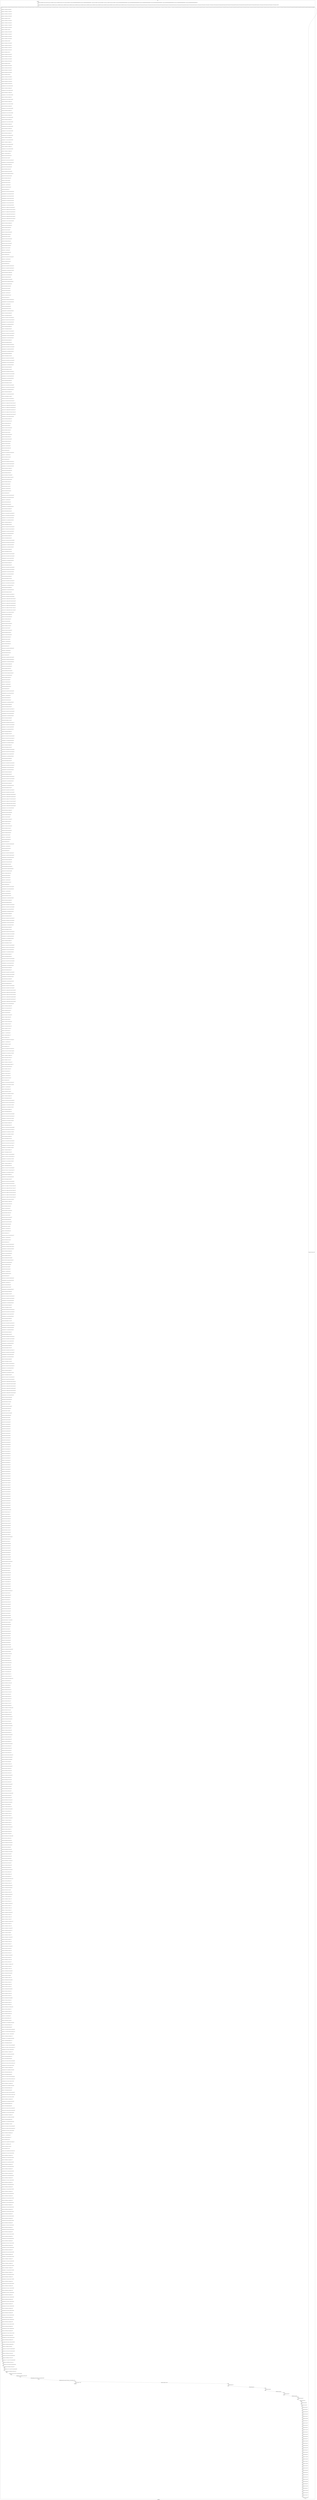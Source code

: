digraph G {
label="Btor2XCFA";
subgraph cluster_0 {
label="main";
main_init[];
l1[];
l3[];
l4[];
l5[];
l6[];
l7[];
l8[];
l9[];
l10[];
l11[];
l12[];
l13[];
l14[];
l15[];
l16[];
l17[];
l18[];
l19[];
l20[];
l21[];
l22[];
l23[];
l24[];
l25[];
l26[];
l27[];
l28[];
l29[];
l30[];
l31[];
l32[];
l33[];
l34[];
l35[];
l36[];
l37[];
l38[];
l39[];
l40[];
l41[];
l42[];
l43[];
l44[];
l45[];
l46[];
l47[];
l48[];
l49[];
l50[];
l51[];
l52[];
l53[];
l54[];
l55[];
l56[];
l57[];
l58[];
l59[];
l60[];
l61[];
l62[];
l63[];
l64[];
l65[];
l66[];
l67[];
l68[];
l69[];
l70[];
l71[];
l72[];
l73[];
l74[];
l75[];
l76[];
l77[];
l78[];
l79[];
l80[];
l81[];
l82[];
l83[];
l84[];
l85[];
l86[];
l87[];
l88[];
l89[];
l90[];
l91[];
l92[];
l93[];
l94[];
l95[];
l96[];
l97[];
l98[];
l99[];
l100[];
l101[];
l102[];
l103[];
l104[];
l105[];
l106[];
l107[];
l108[];
l109[];
l110[];
l111[];
l112[];
l113[];
l114[];
l115[];
l116[];
l117[];
l118[];
l119[];
l120[];
l121[];
l122[];
l123[];
l124[];
l125[];
l126[];
l127[];
l128[];
l129[];
l130[];
l131[];
l132[];
l133[];
l134[];
l135[];
l136[];
l137[];
l138[];
l139[];
l140[];
l141[];
l142[];
l143[];
l144[];
l145[];
l146[];
l147[];
l148[];
l149[];
l150[];
l151[];
l152[];
l153[];
l154[];
l155[];
l156[];
l157[];
l158[];
l159[];
l160[];
l161[];
l162[];
l163[];
l164[];
l165[];
l166[];
l167[];
l168[];
l169[];
l170[];
l171[];
l172[];
l173[];
l174[];
l175[];
l176[];
l177[];
l178[];
l179[];
l180[];
l181[];
l182[];
l183[];
l184[];
l185[];
l186[];
l187[];
l188[];
l189[];
l190[];
l191[];
l192[];
l193[];
l194[];
l195[];
l196[];
l197[];
l198[];
l199[];
l200[];
l201[];
l202[];
l203[];
l204[];
l205[];
l206[];
l207[];
l208[];
l209[];
l210[];
l211[];
l212[];
l213[];
l214[];
l215[];
l216[];
l217[];
l218[];
l219[];
l220[];
l221[];
l222[];
l223[];
l224[];
l225[];
l226[];
l227[];
l228[];
l229[];
l230[];
l231[];
l232[];
l233[];
l234[];
l235[];
l236[];
l237[];
l238[];
l239[];
l240[];
l241[];
l242[];
l243[];
l244[];
l245[];
l246[];
l247[];
l248[];
l249[];
l250[];
l251[];
l252[];
l253[];
l254[];
l255[];
l256[];
l257[];
l258[];
l259[];
l260[];
l261[];
l262[];
l263[];
l264[];
l265[];
l266[];
l267[];
l268[];
l269[];
l270[];
l271[];
l272[];
l273[];
l274[];
l275[];
l276[];
l277[];
l278[];
l279[];
l280[];
l281[];
l282[];
l283[];
l284[];
l285[];
l286[];
l287[];
l288[];
l289[];
l290[];
l291[];
l292[];
l293[];
l294[];
l295[];
l296[];
l297[];
l298[];
l299[];
l300[];
l301[];
l302[];
l303[];
l304[];
l305[];
l306[];
l307[];
l308[];
l309[];
l310[];
l311[];
l312[];
l313[];
l314[];
l315[];
l316[];
l317[];
l318[];
l319[];
l320[];
l321[];
l322[];
l323[];
l324[];
l325[];
l326[];
l327[];
l328[];
l329[];
l330[];
l331[];
l332[];
l333[];
l334[];
l335[];
l336[];
l337[];
l338[];
l339[];
l340[];
l341[];
l342[];
l343[];
l344[];
l345[];
l346[];
l347[];
l348[];
l349[];
l350[];
l351[];
l352[];
l353[];
l354[];
l355[];
l356[];
l357[];
l358[];
l359[];
l360[];
l361[];
l362[];
l363[];
l364[];
l365[];
l366[];
l367[];
l368[];
l369[];
l370[];
l371[];
l372[];
l373[];
l374[];
l375[];
l376[];
l377[];
l378[];
l379[];
l380[];
l381[];
l382[];
l383[];
l384[];
l385[];
l386[];
l387[];
l388[];
l389[];
l390[];
l391[];
l392[];
l393[];
l394[];
l395[];
l396[];
l397[];
l398[];
l399[];
l400[];
l401[];
l402[];
l403[];
l404[];
l405[];
l406[];
l407[];
l408[];
l409[];
l410[];
l411[];
l412[];
l413[];
l414[];
l415[];
l416[];
l417[];
l418[];
l419[];
l420[];
l421[];
l422[];
l423[];
l424[];
l425[];
l426[];
l427[];
l428[];
l429[];
l430[];
l431[];
l432[];
l433[];
l434[];
l435[];
l436[];
l437[];
l438[];
l439[];
l440[];
l441[];
l442[];
l443[];
l444[];
l445[];
l446[];
l447[];
l448[];
l449[];
l450[];
l451[];
l452[];
l453[];
l454[];
l455[];
l456[];
l457[];
l458[];
l459[];
l460[];
l461[];
l462[];
l463[];
l464[];
l465[];
l466[];
l467[];
l468[];
l469[];
l470[];
l471[];
l472[];
l473[];
l474[];
l475[];
l476[];
l477[];
l478[];
l479[];
l480[];
l481[];
l482[];
l483[];
l484[];
l485[];
l486[];
l487[];
l488[];
l489[];
l490[];
l491[];
l492[];
l493[];
l494[];
l495[];
l496[];
l497[];
l498[];
l499[];
l500[];
l501[];
l502[];
l503[];
l504[];
l505[];
l506[];
l507[];
l508[];
l509[];
l510[];
l511[];
l512[];
l513[];
l514[];
l515[];
l516[];
l517[];
l518[];
l519[];
l520[];
l521[];
l522[];
l523[];
l524[];
l525[];
l526[];
l527[];
l528[];
l529[];
l530[];
l531[];
l532[];
l533[];
l534[];
l535[];
l536[];
l537[];
l538[];
l539[];
l540[];
l541[];
l542[];
l543[];
l544[];
l545[];
l546[];
l547[];
l548[];
l549[];
l550[];
l551[];
l552[];
l553[];
l554[];
l555[];
l556[];
l557[];
l558[];
l559[];
l560[];
l561[];
l562[];
l563[];
l564[];
l565[];
l566[];
l567[];
l568[];
l569[];
l570[];
l571[];
l572[];
l573[];
l574[];
l575[];
l576[];
l577[];
l578[];
l579[];
l580[];
l581[];
l582[];
l583[];
l584[];
l585[];
l586[];
l587[];
l588[];
l589[];
l590[];
l591[];
l592[];
l593[];
l594[];
l595[];
l596[];
l597[];
l598[];
l599[];
l600[];
l601[];
l602[];
l603[];
l604[];
l605[];
l606[];
l607[];
l608[];
l609[];
l610[];
l611[];
l612[];
l613[];
l614[];
l615[];
l616[];
l617[];
l618[];
l619[];
l620[];
l621[];
l622[];
l623[];
l624[];
l625[];
l626[];
l627[];
l628[];
l629[];
l630[];
l631[];
l632[];
l633[];
l634[];
l635[];
l636[];
l637[];
l638[];
l639[];
l640[];
l641[];
l642[];
l643[];
l644[];
l645[];
l646[];
l647[];
l648[];
l649[];
l650[];
l651[];
l652[];
l653[];
l654[];
l655[];
l656[];
l657[];
l658[];
l659[];
l660[];
l661[];
l662[];
l663[];
l664[];
l665[];
l666[];
l667[];
l668[];
l669[];
l670[];
l671[];
l672[];
l673[];
l674[];
l675[];
l676[];
l677[];
l678[];
l679[];
l680[];
l681[];
l682[];
l683[];
l684[];
l685[];
l686[];
l687[];
l688[];
l689[];
l690[];
l691[];
l692[];
l693[];
l694[];
l695[];
l696[];
l697[];
l698[];
l699[];
l700[];
l701[];
l702[];
l703[];
l704[];
l705[];
l706[];
l707[];
l708[];
l709[];
l710[];
l711[];
l712[];
l713[];
l714[];
l715[];
l716[];
l717[];
l718[];
l719[];
l720[];
l721[];
l722[];
l723[];
l724[];
l725[];
l726[];
l727[];
l728[];
l729[];
l730[];
l731[];
l732[];
l733[];
l734[];
l735[];
l736[];
l737[];
l738[];
l739[];
l740[];
l741[];
l742[];
l743[];
l744[];
l745[];
l746[];
l747[];
l748[];
l749[];
l750[];
l751[];
l752[];
l753[];
l754[];
l755[];
l756[];
l757[];
l758[];
l759[];
l760[];
l761[];
l762[];
l763[];
l764[];
l765[];
l766[];
l767[];
l768[];
l769[];
l770[];
l771[];
l772[];
l773[];
l774[];
l775[];
l776[];
l777[];
l778[];
l779[];
l780[];
l781[];
l782[];
l783[];
l784[];
l785[];
l786[];
l787[];
l788[];
l789[];
l790[];
l791[];
l792[];
l793[];
l794[];
l795[];
l796[];
l797[];
l798[];
l799[];
l800[];
l801[];
l802[];
l803[];
l804[];
l805[];
l806[];
l807[];
l808[];
l809[];
l810[];
l811[];
l812[];
l813[];
l814[];
l815[];
l816[];
l817[];
l818[];
l819[];
l820[];
l821[];
l822[];
l823[];
l824[];
l825[];
l826[];
l827[];
l828[];
l829[];
l830[];
l831[];
l832[];
l833[];
l834[];
l835[];
l836[];
l837[];
l838[];
l839[];
l840[];
l841[];
l842[];
l843[];
l844[];
l845[];
l846[];
l847[];
l848[];
l849[];
l850[];
l851[];
l852[];
l853[];
l854[];
l855[];
l856[];
l857[];
l858[];
l859[];
l860[];
l861[];
l862[];
l863[];
l864[];
l865[];
l866[];
l867[];
l868[];
l869[];
l870[];
l871[];
l872[];
l873[];
l874[];
l875[];
l876[];
l877[];
l878[];
l879[];
l880[];
l881[];
l882[];
l883[];
l884[];
l885[];
l886[];
l887[];
l888[];
l889[];
l890[];
l891[];
l892[];
l893[];
l894[];
l895[];
l896[];
l897[];
l898[];
l899[];
l900[];
l901[];
l902[];
l903[];
l904[];
l905[];
l906[];
l907[];
l908[];
l909[];
l910[];
l911[];
l912[];
l913[];
l914[];
l915[];
l916[];
l917[];
l918[];
l919[];
l920[];
l921[];
l922[];
l923[];
l924[];
l925[];
l926[];
l927[];
l928[];
l929[];
l930[];
l931[];
l932[];
l933[];
l934[];
l935[];
l936[];
l937[];
l938[];
l939[];
l940[];
l941[];
l942[];
l943[];
l944[];
l945[];
l946[];
l947[];
l948[];
l949[];
l950[];
l951[];
l952[];
l953[];
l954[];
l955[];
l956[];
l957[];
l958[];
l959[];
l960[];
l961[];
l962[];
l963[];
l964[];
l965[];
l966[];
l967[];
l968[];
l969[];
l970[];
l971[];
l972[];
l973[];
l974[];
l975[];
l976[];
l977[];
l978[];
l979[];
l980[];
l981[];
l982[];
l983[];
l984[];
l985[];
l986[];
l987[];
l988[];
l989[];
l990[];
l991[];
l992[];
l993[];
l994[];
l995[];
l996[];
l997[];
l998[];
l999[];
l1000[];
l1001[];
l1002[];
l1003[];
l1004[];
l1005[];
l1006[];
l1007[];
l1008[];
l1009[];
l1010[];
l1011[];
l1012[];
l1013[];
l1014[];
l1015[];
l1016[];
l1017[];
l1018[];
l1019[];
l1020[];
l1021[];
l1022[];
l1023[];
l1024[];
l1025[];
l1026[];
l1027[];
l1028[];
l1029[];
l1030[];
l1031[];
l1032[];
l1033[];
l1034[];
l1035[];
l1036[];
l1037[];
l1038[];
l1039[];
l1040[];
l1041[];
l1042[];
l1043[];
l1044[];
l1045[];
l1046[];
l1047[];
l1048[];
l1049[];
l1050[];
l1051[];
l1052[];
l1053[];
l1054[];
l1055[];
l1056[];
l1057[];
l1058[];
l1059[];
main_error[];
l1060[];
l1061[];
l1062[];
l1063[];
l1064[];
l1065[];
l1066[];
l1067[];
l1068[];
l1069[];
l1070[];
l1071[];
l1072[];
l1073[];
l1074[];
l1075[];
l1076[];
l1077[];
l1078[];
l1079[];
l1080[];
l1081[];
l1082[];
l1083[];
l1084[];
l1085[];
l1086[];
l1087[];
l1088[];
l1089[];
l1090[];
l1091[];
l1092[];
l1093[];
l1094[];
l1095[];
l1096[];
l1097[];
l1098[];
l1099[];
l1100[];
l1101[];
l1102[];
l1103[];
l1104[];
l1105[];
l1106[];
l1107[];
l1108[];
l1109[];
l1110[];
l1111[];
main_init -> l1 [label="[(assign const_5 #b00000000),(assign const_36 #b0),(assign const_145 #b00000001),(assign const_148 #b00000000),(assign const_279 #b1),(assign const_285 #b00000110),(assign const_299 #b000000000000000000000000),(assign const_301 #b00000000000000000000000000000111),(assign const_307 #b00000010),(assign const_309 #b00000011),(assign const_311 #b00000100),(assign const_313 #b00000101),(assign const_338 #b00000000000000000000000000000001),(assign const_365 #b00000000000000000000000000000000),(assign const_381 #b00000000000000000000000000000010),(assign const_388 #b00000000000000000000000000000011),(assign const_395 #b00000000000000000000000000000100),(assign const_402 #b00000000000000000000000000000101),(assign const_408 #b00000000000000000000000000000110)] "];
l3 -> l4 [label="[(havoc input_179),(havoc input_181),(havoc input_183),(havoc input_185),(havoc input_187),(havoc input_189),(havoc input_191),(havoc input_193),(havoc input_195),(havoc input_197),(havoc input_199),(havoc input_201),(havoc input_203),(havoc input_205),(havoc input_207),(havoc input_209),(havoc input_211),(havoc input_213),(havoc input_215),(havoc input_217),(havoc input_219),(havoc input_221),(havoc input_223),(havoc input_225),(havoc input_227),(havoc input_229),(havoc input_231),(havoc input_233),(havoc input_235),(havoc input_237),(havoc input_239),(havoc input_241),(havoc input_243),(havoc input_245),(havoc input_247),(havoc input_249),(havoc input_251),(havoc input_253),(havoc input_255),(havoc input_257),(havoc input_259),(havoc input_261),(havoc input_263),(havoc input_265),(havoc input_267),(havoc input_269),(havoc input_271),(havoc input_273),(havoc input_275),(havoc input_277),(havoc input_281),(havoc input_283),(havoc input_291),(havoc input_296),(havoc input_326),(havoc input_330),(havoc input_333),(havoc input_336),(havoc input_352),(havoc input_357),(havoc input_426),(havoc input_430),(havoc input_433),(havoc input_436),(havoc input_451),(havoc input_456),(havoc input_519),(havoc input_523),(havoc input_526),(havoc input_529),(havoc input_544),(havoc input_549),(havoc input_612),(havoc input_616),(havoc input_619),(havoc input_622),(havoc input_637),(havoc input_642),(havoc input_705),(havoc input_709),(havoc input_712),(havoc input_715),(havoc input_730),(havoc input_735),(havoc input_798),(havoc input_802),(havoc input_805),(havoc input_808),(havoc input_823),(havoc input_828),(havoc input_891),(havoc input_895)] "];
l4 -> l5 [label="[(assign binary_111 (bvand state_37 (bvnot state_39)))] "];
l5 -> l6 [label="[(assign binary_112 (bvand binary_111 (bvnot state_41)))] "];
l6 -> l7 [label="[(assign binary_113 (bvand binary_112 (bvnot state_43)))] "];
l7 -> l8 [label="[(assign binary_114 (bvand binary_113 (bvnot state_45)))] "];
l8 -> l9 [label="[(assign binary_115 (bvand binary_114 state_47))] "];
l9 -> l10 [label="[(assign binary_116 (bvand binary_115 (bvnot state_49)))] "];
l10 -> l11 [label="[(assign binary_117 (bvand binary_116 (bvnot state_51)))] "];
l11 -> l12 [label="[(assign binary_118 (bvand binary_117 (bvnot state_53)))] "];
l12 -> l13 [label="[(assign binary_119 (bvand binary_118 (bvnot state_55)))] "];
l13 -> l14 [label="[(assign binary_120 (bvand binary_119 state_57))] "];
l14 -> l15 [label="[(assign binary_121 (bvand binary_120 (bvnot state_59)))] "];
l15 -> l16 [label="[(assign binary_122 (bvand binary_121 (bvnot state_61)))] "];
l16 -> l17 [label="[(assign binary_123 (bvand binary_122 (bvnot state_63)))] "];
l17 -> l18 [label="[(assign binary_124 (bvand binary_123 (bvnot state_65)))] "];
l18 -> l19 [label="[(assign binary_125 (bvand binary_124 state_67))] "];
l19 -> l20 [label="[(assign binary_126 (bvand binary_125 (bvnot state_69)))] "];
l20 -> l21 [label="[(assign binary_127 (bvand binary_126 (bvnot state_71)))] "];
l21 -> l22 [label="[(assign binary_128 (bvand binary_127 (bvnot state_73)))] "];
l22 -> l23 [label="[(assign binary_129 (bvand binary_128 (bvnot state_75)))] "];
l23 -> l24 [label="[(assign binary_130 (bvand binary_129 state_77))] "];
l24 -> l25 [label="[(assign binary_131 (bvand binary_130 (bvnot state_79)))] "];
l25 -> l26 [label="[(assign binary_132 (bvand binary_131 (bvnot state_81)))] "];
l26 -> l27 [label="[(assign binary_133 (bvand binary_132 (bvnot state_83)))] "];
l27 -> l28 [label="[(assign binary_134 (bvand binary_133 (bvnot state_85)))] "];
l28 -> l29 [label="[(assign binary_135 (bvand binary_134 state_87))] "];
l29 -> l30 [label="[(assign binary_136 (bvand binary_135 (bvnot state_89)))] "];
l30 -> l31 [label="[(assign binary_137 (bvand binary_136 (bvnot state_91)))] "];
l31 -> l32 [label="[(assign binary_138 (bvand binary_137 (bvnot state_93)))] "];
l32 -> l33 [label="[(assign binary_139 (bvand binary_138 (bvnot state_95)))] "];
l33 -> l34 [label="[(assign binary_140 (bvand binary_139 state_97))] "];
l34 -> l35 [label="[(assign binary_141 (bvand binary_140 (bvnot state_99)))] "];
l35 -> l36 [label="[(assign binary_142 (bvand binary_141 (bvnot state_101)))] "];
l36 -> l37 [label="[(assign binary_143 (bvand binary_142 (bvnot state_103)))] "];
l37 -> l38 [label="[(assign binary_144 (bvand binary_143 (bvnot state_105)))] "];
l38 -> l39 [label="[(assign comparison_146 (ite (= const_145 state_6) #b1 #b0))] "];
l39 -> l40 [label="[(assign binary_147 (bvand binary_144 comparison_146))] "];
l40 -> l41 [label="[(assign comparison_149 (ite (= const_148 state_8) #b1 #b0))] "];
l41 -> l42 [label="[(assign binary_150 (bvand binary_147 comparison_149))] "];
l42 -> l43 [label="[(assign comparison_151 (ite (= const_148 state_10) #b1 #b0))] "];
l43 -> l44 [label="[(assign binary_152 (bvand binary_150 comparison_151))] "];
l44 -> l45 [label="[(assign comparison_153 (ite (= const_148 state_12) #b1 #b0))] "];
l45 -> l46 [label="[(assign binary_154 (bvand binary_152 comparison_153))] "];
l46 -> l47 [label="[(assign comparison_155 (ite (= const_148 state_14) #b1 #b0))] "];
l47 -> l48 [label="[(assign binary_156 (bvand binary_154 comparison_155))] "];
l48 -> l49 [label="[(assign comparison_157 (ite (= const_148 state_16) #b1 #b0))] "];
l49 -> l50 [label="[(assign binary_158 (bvand binary_156 comparison_157))] "];
l50 -> l51 [label="[(assign comparison_159 (ite (= const_148 state_18) #b1 #b0))] "];
l51 -> l52 [label="[(assign binary_160 (bvand binary_158 comparison_159))] "];
l52 -> l53 [label="[(assign comparison_161 (ite (= const_148 state_20) #b1 #b0))] "];
l53 -> l54 [label="[(assign binary_162 (bvand binary_160 comparison_161))] "];
l54 -> l55 [label="[(assign comparison_163 (ite (= const_148 state_22) #b1 #b0))] "];
l55 -> l56 [label="[(assign binary_164 (bvand binary_162 comparison_163))] "];
l56 -> l57 [label="[(assign comparison_165 (ite (= const_148 state_24) #b1 #b0))] "];
l57 -> l58 [label="[(assign binary_166 (bvand binary_164 comparison_165))] "];
l58 -> l59 [label="[(assign comparison_167 (ite (= const_148 state_26) #b1 #b0))] "];
l59 -> l60 [label="[(assign binary_168 (bvand binary_166 comparison_167))] "];
l60 -> l61 [label="[(assign comparison_169 (ite (= const_148 state_28) #b1 #b0))] "];
l61 -> l62 [label="[(assign binary_170 (bvand binary_168 comparison_169))] "];
l62 -> l63 [label="[(assign comparison_171 (ite (= const_148 state_30) #b1 #b0))] "];
l63 -> l64 [label="[(assign binary_172 (bvand binary_170 comparison_171))] "];
l64 -> l65 [label="[(assign comparison_173 (ite (= const_148 state_32) #b1 #b0))] "];
l65 -> l66 [label="[(assign binary_174 (bvand binary_172 comparison_173))] "];
l66 -> l67 [label="[(assign comparison_175 (ite (= const_148 state_34) #b1 #b0))] "];
l67 -> l68 [label="[(assign binary_176 (bvand binary_174 comparison_175))] "];
l68 -> l69 [label="[(assign binary_177 (bvand state_109 binary_176))] "];
l69 -> l70 [label="[(assign binary_282 (bvor input_209 (bvnot input_281)))] "];
l70 -> l71 [label="[(assign binary_284 (bvor input_211 input_281))] "];
l71 -> l72 [label="[(assign ternary_286 (ite (= input_281 #b1) input_193 input_195))] "];
l72 -> l73 [label="[(assign comparison_287 (ite (= const_285 ternary_286) #b1 #b0))] "];
l73 -> l74 [label="[(assign binary_288 (bvand binary_284 comparison_287))] "];
l74 -> l75 [label="[(assign binary_289 (bvor (bvnot input_283) binary_288))] "];
l75 -> l76 [label="[(assign binary_290 (bvand binary_282 binary_289))] "];
l76 -> l77 [label="[(assign binary_292 (bvand binary_284 (bvnot input_283)))] "];
l77 -> l78 [label="[(assign binary_293 (bvand (bvnot comparison_287) binary_292))] "];
l78 -> l79 [label="[(assign binary_294 (bvor (bvnot input_291) binary_293))] "];
l79 -> l80 [label="[(assign binary_295 (bvand binary_290 binary_294))] "];
l80 -> l81 [label="[(assign binary_297 (bvor input_213 input_283))] "];
l81 -> l82 [label="[(assign binary_298 (bvor binary_297 input_291))] "];
l82 -> l83 [label="[(assign binary_300 (++ const_299 ternary_286))] "];
l83 -> l84 [label="[(assign binary_302 (bvsrem binary_300 const_301))] "];
l84 -> l85 [label="[(assign slice_303 (extract binary_302 0 8))] "];
l85 -> l86 [label="[(assign ternary_304 (ite (= input_291 #b1) slice_303 ternary_286))] "];
l86 -> l87 [label="[(assign comparison_305 (ite (= const_148 ternary_304) #b1 #b0))] "];
l87 -> l88 [label="[(assign comparison_306 (ite (= const_145 ternary_304) #b1 #b0))] "];
l88 -> l89 [label="[(assign comparison_308 (ite (= const_307 ternary_304) #b1 #b0))] "];
l89 -> l90 [label="[(assign comparison_310 (ite (= const_309 ternary_304) #b1 #b0))] "];
l90 -> l91 [label="[(assign comparison_312 (ite (= const_311 ternary_304) #b1 #b0))] "];
l91 -> l92 [label="[(assign comparison_314 (ite (= const_313 ternary_304) #b1 #b0))] "];
l92 -> l93 [label="[(assign ternary_315 (ite (= comparison_314 #b1) input_189 input_191))] "];
l93 -> l94 [label="[(assign ternary_316 (ite (= comparison_312 #b1) input_187 ternary_315))] "];
l94 -> l95 [label="[(assign ternary_317 (ite (= comparison_310 #b1) input_185 ternary_316))] "];
l95 -> l96 [label="[(assign ternary_318 (ite (= comparison_308 #b1) input_183 ternary_317))] "];
l96 -> l97 [label="[(assign ternary_319 (ite (= comparison_306 #b1) input_181 ternary_318))] "];
l97 -> l98 [label="[(assign ternary_320 (ite (= comparison_305 #b1) input_179 ternary_319))] "];
l98 -> l99 [label="[(assign comparison_321 (ite (= const_145 ternary_320) #b1 #b0))] "];
l99 -> l100 [label="[(assign binary_322 (bvand binary_298 comparison_321))] "];
l100 -> l101 [label="[(assign binary_323 (bvor (bvnot input_296) binary_322))] "];
l101 -> l102 [label="[(assign binary_324 (bvand binary_295 binary_323))] "];
l102 -> l103 [label="[(assign binary_325 (bvor input_215 input_296))] "];
l103 -> l104 [label="[(assign binary_327 (bvor binary_325 (bvnot input_326)))] "];
l104 -> l105 [label="[(assign binary_328 (bvand binary_324 binary_327))] "];
l105 -> l106 [label="[(assign binary_329 (bvor input_217 input_326))] "];
l106 -> l107 [label="[(assign binary_331 (bvor binary_329 (bvnot input_330)))] "];
l107 -> l108 [label="[(assign binary_332 (bvand binary_328 binary_331))] "];
l108 -> l109 [label="[(assign binary_334 (bvor input_219 (bvnot input_333)))] "];
l109 -> l110 [label="[(assign binary_335 (bvand binary_332 binary_334))] "];
l110 -> l111 [label="[(assign binary_337 (bvor input_221 input_333))] "];
l111 -> l112 [label="[(assign binary_339 (++ const_299 input_193))] "];
l112 -> l113 [label="[(assign binary_340 (bvadd const_338 binary_339))] "];
l113 -> l114 [label="[(assign slice_341 (extract binary_340 0 8))] "];
l114 -> l115 [label="[(assign ternary_342 (ite (= input_281 #b1) slice_341 input_193))] "];
l115 -> l116 [label="[(assign binary_343 (++ const_299 ternary_342))] "];
l116 -> l117 [label="[(assign binary_344 (bvsub binary_343 const_301))] "];
l117 -> l118 [label="[(assign slice_345 (extract binary_344 0 8))] "];
l118 -> l119 [label="[(assign ternary_346 (ite (= input_283 #b1) slice_345 ternary_342))] "];
l119 -> l120 [label="[(assign ternary_347 (ite (= input_333 #b1) ternary_346 input_197))] "];
l120 -> l121 [label="[(assign comparison_348 (ite (= const_285 ternary_347) #b1 #b0))] "];
l121 -> l122 [label="[(assign binary_349 (bvand binary_337 comparison_348))] "];
l122 -> l123 [label="[(assign binary_350 (bvor (bvnot input_336) binary_349))] "];
l123 -> l124 [label="[(assign binary_351 (bvand binary_335 binary_350))] "];
l124 -> l125 [label="[(assign binary_353 (bvand binary_337 (bvnot input_336)))] "];
l125 -> l126 [label="[(assign binary_354 (bvand (bvnot comparison_348) binary_353))] "];
l126 -> l127 [label="[(assign binary_355 (bvor (bvnot input_352) binary_354))] "];
l127 -> l128 [label="[(assign binary_356 (bvand binary_351 binary_355))] "];
l128 -> l129 [label="[(assign binary_358 (bvor input_223 input_336))] "];
l129 -> l130 [label="[(assign binary_359 (bvor binary_358 input_352))] "];
l130 -> l131 [label="[(assign binary_360 (++ const_299 ternary_347))] "];
l131 -> l132 [label="[(assign binary_361 (bvsrem binary_360 const_301))] "];
l132 -> l133 [label="[(assign slice_362 (extract binary_361 0 8))] "];
l133 -> l134 [label="[(assign ternary_363 (ite (= input_352 #b1) slice_362 ternary_347))] "];
l134 -> l135 [label="[(assign comparison_364 (ite (= const_148 ternary_363) #b1 #b0))] "];
l135 -> l136 [label="[(assign binary_366 (++ const_299 ternary_304))] "];
l136 -> l137 [label="[(assign binary_367 (bvadd const_338 binary_366))] "];
l137 -> l138 [label="[(assign binary_368 (bvsrem binary_367 const_301))] "];
l138 -> l139 [label="[(assign comparison_369 (ite (= const_365 binary_368) #b1 #b0))] "];
l139 -> l140 [label="[(assign binary_370 (bvand input_330 comparison_369))] "];
l140 -> l141 [label="[(assign binary_371 (bvand comparison_305 input_326))] "];
l141 -> l142 [label="[(assign ternary_372 (ite (= binary_371 #b1) const_148 input_179))] "];
l142 -> l143 [label="[(assign ternary_373 (ite (= binary_370 #b1) const_145 ternary_372))] "];
l143 -> l144 [label="[(assign comparison_374 (ite (= const_145 ternary_363) #b1 #b0))] "];
l144 -> l145 [label="[(assign comparison_375 (ite (= const_338 binary_368) #b1 #b0))] "];
l145 -> l146 [label="[(assign binary_376 (bvand input_330 comparison_375))] "];
l146 -> l147 [label="[(assign binary_377 (bvand comparison_306 input_326))] "];
l147 -> l148 [label="[(assign ternary_378 (ite (= binary_377 #b1) const_148 input_181))] "];
l148 -> l149 [label="[(assign ternary_379 (ite (= binary_376 #b1) const_145 ternary_378))] "];
l149 -> l150 [label="[(assign comparison_380 (ite (= const_307 ternary_363) #b1 #b0))] "];
l150 -> l151 [label="[(assign comparison_382 (ite (= const_381 binary_368) #b1 #b0))] "];
l151 -> l152 [label="[(assign binary_383 (bvand input_330 comparison_382))] "];
l152 -> l153 [label="[(assign binary_384 (bvand comparison_308 input_326))] "];
l153 -> l154 [label="[(assign ternary_385 (ite (= binary_384 #b1) const_148 input_183))] "];
l154 -> l155 [label="[(assign ternary_386 (ite (= binary_383 #b1) const_145 ternary_385))] "];
l155 -> l156 [label="[(assign comparison_387 (ite (= const_309 ternary_363) #b1 #b0))] "];
l156 -> l157 [label="[(assign comparison_389 (ite (= const_388 binary_368) #b1 #b0))] "];
l157 -> l158 [label="[(assign binary_390 (bvand input_330 comparison_389))] "];
l158 -> l159 [label="[(assign binary_391 (bvand comparison_310 input_326))] "];
l159 -> l160 [label="[(assign ternary_392 (ite (= binary_391 #b1) const_148 input_185))] "];
l160 -> l161 [label="[(assign ternary_393 (ite (= binary_390 #b1) const_145 ternary_392))] "];
l161 -> l162 [label="[(assign comparison_394 (ite (= const_311 ternary_363) #b1 #b0))] "];
l162 -> l163 [label="[(assign comparison_396 (ite (= const_395 binary_368) #b1 #b0))] "];
l163 -> l164 [label="[(assign binary_397 (bvand input_330 comparison_396))] "];
l164 -> l165 [label="[(assign binary_398 (bvand comparison_312 input_326))] "];
l165 -> l166 [label="[(assign ternary_399 (ite (= binary_398 #b1) const_148 input_187))] "];
l166 -> l167 [label="[(assign ternary_400 (ite (= binary_397 #b1) const_145 ternary_399))] "];
l167 -> l168 [label="[(assign comparison_401 (ite (= const_313 ternary_363) #b1 #b0))] "];
l168 -> l169 [label="[(assign comparison_403 (ite (= const_402 binary_368) #b1 #b0))] "];
l169 -> l170 [label="[(assign binary_404 (bvand input_330 comparison_403))] "];
l170 -> l171 [label="[(assign binary_405 (bvand comparison_314 input_326))] "];
l171 -> l172 [label="[(assign ternary_406 (ite (= binary_405 #b1) const_148 input_189))] "];
l172 -> l173 [label="[(assign ternary_407 (ite (= binary_404 #b1) const_145 ternary_406))] "];
l173 -> l174 [label="[(assign comparison_409 (ite (= const_408 binary_368) #b1 #b0))] "];
l174 -> l175 [label="[(assign binary_410 (bvand input_330 comparison_409))] "];
l175 -> l176 [label="[(assign comparison_411 (ite (= const_285 ternary_304) #b1 #b0))] "];
l176 -> l177 [label="[(assign binary_412 (bvand comparison_411 input_326))] "];
l177 -> l178 [label="[(assign ternary_413 (ite (= binary_412 #b1) const_148 input_191))] "];
l178 -> l179 [label="[(assign ternary_414 (ite (= binary_410 #b1) const_145 ternary_413))] "];
l179 -> l180 [label="[(assign ternary_415 (ite (= comparison_401 #b1) ternary_407 ternary_414))] "];
l180 -> l181 [label="[(assign ternary_416 (ite (= comparison_394 #b1) ternary_400 ternary_415))] "];
l181 -> l182 [label="[(assign ternary_417 (ite (= comparison_387 #b1) ternary_393 ternary_416))] "];
l182 -> l183 [label="[(assign ternary_418 (ite (= comparison_380 #b1) ternary_386 ternary_417))] "];
l183 -> l184 [label="[(assign ternary_419 (ite (= comparison_374 #b1) ternary_379 ternary_418))] "];
l184 -> l185 [label="[(assign ternary_420 (ite (= comparison_364 #b1) ternary_373 ternary_419))] "];
l185 -> l186 [label="[(assign comparison_421 (ite (= const_145 ternary_420) #b1 #b0))] "];
l186 -> l187 [label="[(assign binary_422 (bvand binary_359 comparison_421))] "];
l187 -> l188 [label="[(assign binary_423 (bvor (bvnot input_357) binary_422))] "];
l188 -> l189 [label="[(assign binary_424 (bvand binary_356 binary_423))] "];
l189 -> l190 [label="[(assign binary_425 (bvor input_225 input_357))] "];
l190 -> l191 [label="[(assign binary_427 (bvor binary_425 (bvnot input_426)))] "];
l191 -> l192 [label="[(assign binary_428 (bvand binary_424 binary_427))] "];
l192 -> l193 [label="[(assign binary_429 (bvor input_227 input_426))] "];
l193 -> l194 [label="[(assign binary_431 (bvor binary_429 (bvnot input_430)))] "];
l194 -> l195 [label="[(assign binary_432 (bvand binary_428 binary_431))] "];
l195 -> l196 [label="[(assign binary_434 (bvor input_229 (bvnot input_433)))] "];
l196 -> l197 [label="[(assign binary_435 (bvand binary_432 binary_434))] "];
l197 -> l198 [label="[(assign binary_437 (bvor input_231 input_433))] "];
l198 -> l199 [label="[(assign binary_438 (++ const_299 ternary_346))] "];
l199 -> l200 [label="[(assign binary_439 (bvadd const_338 binary_438))] "];
l200 -> l201 [label="[(assign slice_440 (extract binary_439 0 8))] "];
l201 -> l202 [label="[(assign ternary_441 (ite (= input_333 #b1) slice_440 ternary_346))] "];
l202 -> l203 [label="[(assign binary_442 (++ const_299 ternary_441))] "];
l203 -> l204 [label="[(assign binary_443 (bvsub binary_442 const_301))] "];
l204 -> l205 [label="[(assign slice_444 (extract binary_443 0 8))] "];
l205 -> l206 [label="[(assign ternary_445 (ite (= input_336 #b1) slice_444 ternary_441))] "];
l206 -> l207 [label="[(assign ternary_446 (ite (= input_433 #b1) ternary_445 input_199))] "];
l207 -> l208 [label="[(assign comparison_447 (ite (= const_285 ternary_446) #b1 #b0))] "];
l208 -> l209 [label="[(assign binary_448 (bvand binary_437 comparison_447))] "];
l209 -> l210 [label="[(assign binary_449 (bvor (bvnot input_436) binary_448))] "];
l210 -> l211 [label="[(assign binary_450 (bvand binary_435 binary_449))] "];
l211 -> l212 [label="[(assign binary_452 (bvand binary_437 (bvnot input_436)))] "];
l212 -> l213 [label="[(assign binary_453 (bvand (bvnot comparison_447) binary_452))] "];
l213 -> l214 [label="[(assign binary_454 (bvor (bvnot input_451) binary_453))] "];
l214 -> l215 [label="[(assign binary_455 (bvand binary_450 binary_454))] "];
l215 -> l216 [label="[(assign binary_457 (bvor input_233 input_436))] "];
l216 -> l217 [label="[(assign binary_458 (bvor binary_457 input_451))] "];
l217 -> l218 [label="[(assign binary_459 (++ const_299 ternary_446))] "];
l218 -> l219 [label="[(assign binary_460 (bvsrem binary_459 const_301))] "];
l219 -> l220 [label="[(assign slice_461 (extract binary_460 0 8))] "];
l220 -> l221 [label="[(assign ternary_462 (ite (= input_451 #b1) slice_461 ternary_446))] "];
l221 -> l222 [label="[(assign comparison_463 (ite (= const_148 ternary_462) #b1 #b0))] "];
l222 -> l223 [label="[(assign binary_464 (++ const_299 ternary_363))] "];
l223 -> l224 [label="[(assign binary_465 (bvadd const_338 binary_464))] "];
l224 -> l225 [label="[(assign binary_466 (bvsrem binary_465 const_301))] "];
l225 -> l226 [label="[(assign comparison_467 (ite (= const_365 binary_466) #b1 #b0))] "];
l226 -> l227 [label="[(assign binary_468 (bvand input_430 comparison_467))] "];
l227 -> l228 [label="[(assign binary_469 (bvand comparison_364 input_426))] "];
l228 -> l229 [label="[(assign ternary_470 (ite (= binary_469 #b1) const_148 ternary_373))] "];
l229 -> l230 [label="[(assign ternary_471 (ite (= binary_468 #b1) const_145 ternary_470))] "];
l230 -> l231 [label="[(assign comparison_472 (ite (= const_145 ternary_462) #b1 #b0))] "];
l231 -> l232 [label="[(assign comparison_473 (ite (= const_338 binary_466) #b1 #b0))] "];
l232 -> l233 [label="[(assign binary_474 (bvand input_430 comparison_473))] "];
l233 -> l234 [label="[(assign binary_475 (bvand comparison_374 input_426))] "];
l234 -> l235 [label="[(assign ternary_476 (ite (= binary_475 #b1) const_148 ternary_379))] "];
l235 -> l236 [label="[(assign ternary_477 (ite (= binary_474 #b1) const_145 ternary_476))] "];
l236 -> l237 [label="[(assign comparison_478 (ite (= const_307 ternary_462) #b1 #b0))] "];
l237 -> l238 [label="[(assign comparison_479 (ite (= const_381 binary_466) #b1 #b0))] "];
l238 -> l239 [label="[(assign binary_480 (bvand input_430 comparison_479))] "];
l239 -> l240 [label="[(assign binary_481 (bvand comparison_380 input_426))] "];
l240 -> l241 [label="[(assign ternary_482 (ite (= binary_481 #b1) const_148 ternary_386))] "];
l241 -> l242 [label="[(assign ternary_483 (ite (= binary_480 #b1) const_145 ternary_482))] "];
l242 -> l243 [label="[(assign comparison_484 (ite (= const_309 ternary_462) #b1 #b0))] "];
l243 -> l244 [label="[(assign comparison_485 (ite (= const_388 binary_466) #b1 #b0))] "];
l244 -> l245 [label="[(assign binary_486 (bvand input_430 comparison_485))] "];
l245 -> l246 [label="[(assign binary_487 (bvand comparison_387 input_426))] "];
l246 -> l247 [label="[(assign ternary_488 (ite (= binary_487 #b1) const_148 ternary_393))] "];
l247 -> l248 [label="[(assign ternary_489 (ite (= binary_486 #b1) const_145 ternary_488))] "];
l248 -> l249 [label="[(assign comparison_490 (ite (= const_311 ternary_462) #b1 #b0))] "];
l249 -> l250 [label="[(assign comparison_491 (ite (= const_395 binary_466) #b1 #b0))] "];
l250 -> l251 [label="[(assign binary_492 (bvand input_430 comparison_491))] "];
l251 -> l252 [label="[(assign binary_493 (bvand comparison_394 input_426))] "];
l252 -> l253 [label="[(assign ternary_494 (ite (= binary_493 #b1) const_148 ternary_400))] "];
l253 -> l254 [label="[(assign ternary_495 (ite (= binary_492 #b1) const_145 ternary_494))] "];
l254 -> l255 [label="[(assign comparison_496 (ite (= const_313 ternary_462) #b1 #b0))] "];
l255 -> l256 [label="[(assign comparison_497 (ite (= const_402 binary_466) #b1 #b0))] "];
l256 -> l257 [label="[(assign binary_498 (bvand input_430 comparison_497))] "];
l257 -> l258 [label="[(assign binary_499 (bvand comparison_401 input_426))] "];
l258 -> l259 [label="[(assign ternary_500 (ite (= binary_499 #b1) const_148 ternary_407))] "];
l259 -> l260 [label="[(assign ternary_501 (ite (= binary_498 #b1) const_145 ternary_500))] "];
l260 -> l261 [label="[(assign comparison_502 (ite (= const_408 binary_466) #b1 #b0))] "];
l261 -> l262 [label="[(assign binary_503 (bvand input_430 comparison_502))] "];
l262 -> l263 [label="[(assign comparison_504 (ite (= const_285 ternary_363) #b1 #b0))] "];
l263 -> l264 [label="[(assign binary_505 (bvand comparison_504 input_426))] "];
l264 -> l265 [label="[(assign ternary_506 (ite (= binary_505 #b1) const_148 ternary_414))] "];
l265 -> l266 [label="[(assign ternary_507 (ite (= binary_503 #b1) const_145 ternary_506))] "];
l266 -> l267 [label="[(assign ternary_508 (ite (= comparison_496 #b1) ternary_501 ternary_507))] "];
l267 -> l268 [label="[(assign ternary_509 (ite (= comparison_490 #b1) ternary_495 ternary_508))] "];
l268 -> l269 [label="[(assign ternary_510 (ite (= comparison_484 #b1) ternary_489 ternary_509))] "];
l269 -> l270 [label="[(assign ternary_511 (ite (= comparison_478 #b1) ternary_483 ternary_510))] "];
l270 -> l271 [label="[(assign ternary_512 (ite (= comparison_472 #b1) ternary_477 ternary_511))] "];
l271 -> l272 [label="[(assign ternary_513 (ite (= comparison_463 #b1) ternary_471 ternary_512))] "];
l272 -> l273 [label="[(assign comparison_514 (ite (= const_145 ternary_513) #b1 #b0))] "];
l273 -> l274 [label="[(assign binary_515 (bvand binary_458 comparison_514))] "];
l274 -> l275 [label="[(assign binary_516 (bvor (bvnot input_456) binary_515))] "];
l275 -> l276 [label="[(assign binary_517 (bvand binary_455 binary_516))] "];
l276 -> l277 [label="[(assign binary_518 (bvor input_235 input_456))] "];
l277 -> l278 [label="[(assign binary_520 (bvor binary_518 (bvnot input_519)))] "];
l278 -> l279 [label="[(assign binary_521 (bvand binary_517 binary_520))] "];
l279 -> l280 [label="[(assign binary_522 (bvor input_237 input_519))] "];
l280 -> l281 [label="[(assign binary_524 (bvor binary_522 (bvnot input_523)))] "];
l281 -> l282 [label="[(assign binary_525 (bvand binary_521 binary_524))] "];
l282 -> l283 [label="[(assign binary_527 (bvor input_239 (bvnot input_526)))] "];
l283 -> l284 [label="[(assign binary_528 (bvand binary_525 binary_527))] "];
l284 -> l285 [label="[(assign binary_530 (bvor input_241 input_526))] "];
l285 -> l286 [label="[(assign binary_531 (++ const_299 ternary_445))] "];
l286 -> l287 [label="[(assign binary_532 (bvadd const_338 binary_531))] "];
l287 -> l288 [label="[(assign slice_533 (extract binary_532 0 8))] "];
l288 -> l289 [label="[(assign ternary_534 (ite (= input_433 #b1) slice_533 ternary_445))] "];
l289 -> l290 [label="[(assign binary_535 (++ const_299 ternary_534))] "];
l290 -> l291 [label="[(assign binary_536 (bvsub binary_535 const_301))] "];
l291 -> l292 [label="[(assign slice_537 (extract binary_536 0 8))] "];
l292 -> l293 [label="[(assign ternary_538 (ite (= input_436 #b1) slice_537 ternary_534))] "];
l293 -> l294 [label="[(assign ternary_539 (ite (= input_526 #b1) ternary_538 input_201))] "];
l294 -> l295 [label="[(assign comparison_540 (ite (= const_285 ternary_539) #b1 #b0))] "];
l295 -> l296 [label="[(assign binary_541 (bvand binary_530 comparison_540))] "];
l296 -> l297 [label="[(assign binary_542 (bvor (bvnot input_529) binary_541))] "];
l297 -> l298 [label="[(assign binary_543 (bvand binary_528 binary_542))] "];
l298 -> l299 [label="[(assign binary_545 (bvand binary_530 (bvnot input_529)))] "];
l299 -> l300 [label="[(assign binary_546 (bvand (bvnot comparison_540) binary_545))] "];
l300 -> l301 [label="[(assign binary_547 (bvor (bvnot input_544) binary_546))] "];
l301 -> l302 [label="[(assign binary_548 (bvand binary_543 binary_547))] "];
l302 -> l303 [label="[(assign binary_550 (bvor input_243 input_529))] "];
l303 -> l304 [label="[(assign binary_551 (bvor binary_550 input_544))] "];
l304 -> l305 [label="[(assign binary_552 (++ const_299 ternary_539))] "];
l305 -> l306 [label="[(assign binary_553 (bvsrem binary_552 const_301))] "];
l306 -> l307 [label="[(assign slice_554 (extract binary_553 0 8))] "];
l307 -> l308 [label="[(assign ternary_555 (ite (= input_544 #b1) slice_554 ternary_539))] "];
l308 -> l309 [label="[(assign comparison_556 (ite (= const_148 ternary_555) #b1 #b0))] "];
l309 -> l310 [label="[(assign binary_557 (++ const_299 ternary_462))] "];
l310 -> l311 [label="[(assign binary_558 (bvadd const_338 binary_557))] "];
l311 -> l312 [label="[(assign binary_559 (bvsrem binary_558 const_301))] "];
l312 -> l313 [label="[(assign comparison_560 (ite (= const_365 binary_559) #b1 #b0))] "];
l313 -> l314 [label="[(assign binary_561 (bvand input_523 comparison_560))] "];
l314 -> l315 [label="[(assign binary_562 (bvand comparison_463 input_519))] "];
l315 -> l316 [label="[(assign ternary_563 (ite (= binary_562 #b1) const_148 ternary_471))] "];
l316 -> l317 [label="[(assign ternary_564 (ite (= binary_561 #b1) const_145 ternary_563))] "];
l317 -> l318 [label="[(assign comparison_565 (ite (= const_145 ternary_555) #b1 #b0))] "];
l318 -> l319 [label="[(assign comparison_566 (ite (= const_338 binary_559) #b1 #b0))] "];
l319 -> l320 [label="[(assign binary_567 (bvand input_523 comparison_566))] "];
l320 -> l321 [label="[(assign binary_568 (bvand comparison_472 input_519))] "];
l321 -> l322 [label="[(assign ternary_569 (ite (= binary_568 #b1) const_148 ternary_477))] "];
l322 -> l323 [label="[(assign ternary_570 (ite (= binary_567 #b1) const_145 ternary_569))] "];
l323 -> l324 [label="[(assign comparison_571 (ite (= const_307 ternary_555) #b1 #b0))] "];
l324 -> l325 [label="[(assign comparison_572 (ite (= const_381 binary_559) #b1 #b0))] "];
l325 -> l326 [label="[(assign binary_573 (bvand input_523 comparison_572))] "];
l326 -> l327 [label="[(assign binary_574 (bvand comparison_478 input_519))] "];
l327 -> l328 [label="[(assign ternary_575 (ite (= binary_574 #b1) const_148 ternary_483))] "];
l328 -> l329 [label="[(assign ternary_576 (ite (= binary_573 #b1) const_145 ternary_575))] "];
l329 -> l330 [label="[(assign comparison_577 (ite (= const_309 ternary_555) #b1 #b0))] "];
l330 -> l331 [label="[(assign comparison_578 (ite (= const_388 binary_559) #b1 #b0))] "];
l331 -> l332 [label="[(assign binary_579 (bvand input_523 comparison_578))] "];
l332 -> l333 [label="[(assign binary_580 (bvand comparison_484 input_519))] "];
l333 -> l334 [label="[(assign ternary_581 (ite (= binary_580 #b1) const_148 ternary_489))] "];
l334 -> l335 [label="[(assign ternary_582 (ite (= binary_579 #b1) const_145 ternary_581))] "];
l335 -> l336 [label="[(assign comparison_583 (ite (= const_311 ternary_555) #b1 #b0))] "];
l336 -> l337 [label="[(assign comparison_584 (ite (= const_395 binary_559) #b1 #b0))] "];
l337 -> l338 [label="[(assign binary_585 (bvand input_523 comparison_584))] "];
l338 -> l339 [label="[(assign binary_586 (bvand comparison_490 input_519))] "];
l339 -> l340 [label="[(assign ternary_587 (ite (= binary_586 #b1) const_148 ternary_495))] "];
l340 -> l341 [label="[(assign ternary_588 (ite (= binary_585 #b1) const_145 ternary_587))] "];
l341 -> l342 [label="[(assign comparison_589 (ite (= const_313 ternary_555) #b1 #b0))] "];
l342 -> l343 [label="[(assign comparison_590 (ite (= const_402 binary_559) #b1 #b0))] "];
l343 -> l344 [label="[(assign binary_591 (bvand input_523 comparison_590))] "];
l344 -> l345 [label="[(assign binary_592 (bvand comparison_496 input_519))] "];
l345 -> l346 [label="[(assign ternary_593 (ite (= binary_592 #b1) const_148 ternary_501))] "];
l346 -> l347 [label="[(assign ternary_594 (ite (= binary_591 #b1) const_145 ternary_593))] "];
l347 -> l348 [label="[(assign comparison_595 (ite (= const_408 binary_559) #b1 #b0))] "];
l348 -> l349 [label="[(assign binary_596 (bvand input_523 comparison_595))] "];
l349 -> l350 [label="[(assign comparison_597 (ite (= const_285 ternary_462) #b1 #b0))] "];
l350 -> l351 [label="[(assign binary_598 (bvand comparison_597 input_519))] "];
l351 -> l352 [label="[(assign ternary_599 (ite (= binary_598 #b1) const_148 ternary_507))] "];
l352 -> l353 [label="[(assign ternary_600 (ite (= binary_596 #b1) const_145 ternary_599))] "];
l353 -> l354 [label="[(assign ternary_601 (ite (= comparison_589 #b1) ternary_594 ternary_600))] "];
l354 -> l355 [label="[(assign ternary_602 (ite (= comparison_583 #b1) ternary_588 ternary_601))] "];
l355 -> l356 [label="[(assign ternary_603 (ite (= comparison_577 #b1) ternary_582 ternary_602))] "];
l356 -> l357 [label="[(assign ternary_604 (ite (= comparison_571 #b1) ternary_576 ternary_603))] "];
l357 -> l358 [label="[(assign ternary_605 (ite (= comparison_565 #b1) ternary_570 ternary_604))] "];
l358 -> l359 [label="[(assign ternary_606 (ite (= comparison_556 #b1) ternary_564 ternary_605))] "];
l359 -> l360 [label="[(assign comparison_607 (ite (= const_145 ternary_606) #b1 #b0))] "];
l360 -> l361 [label="[(assign binary_608 (bvand binary_551 comparison_607))] "];
l361 -> l362 [label="[(assign binary_609 (bvor (bvnot input_549) binary_608))] "];
l362 -> l363 [label="[(assign binary_610 (bvand binary_548 binary_609))] "];
l363 -> l364 [label="[(assign binary_611 (bvor input_245 input_549))] "];
l364 -> l365 [label="[(assign binary_613 (bvor binary_611 (bvnot input_612)))] "];
l365 -> l366 [label="[(assign binary_614 (bvand binary_610 binary_613))] "];
l366 -> l367 [label="[(assign binary_615 (bvor input_247 input_612))] "];
l367 -> l368 [label="[(assign binary_617 (bvor binary_615 (bvnot input_616)))] "];
l368 -> l369 [label="[(assign binary_618 (bvand binary_614 binary_617))] "];
l369 -> l370 [label="[(assign binary_620 (bvor input_249 (bvnot input_619)))] "];
l370 -> l371 [label="[(assign binary_621 (bvand binary_618 binary_620))] "];
l371 -> l372 [label="[(assign binary_623 (bvor input_251 input_619))] "];
l372 -> l373 [label="[(assign binary_624 (++ const_299 ternary_538))] "];
l373 -> l374 [label="[(assign binary_625 (bvadd const_338 binary_624))] "];
l374 -> l375 [label="[(assign slice_626 (extract binary_625 0 8))] "];
l375 -> l376 [label="[(assign ternary_627 (ite (= input_526 #b1) slice_626 ternary_538))] "];
l376 -> l377 [label="[(assign binary_628 (++ const_299 ternary_627))] "];
l377 -> l378 [label="[(assign binary_629 (bvsub binary_628 const_301))] "];
l378 -> l379 [label="[(assign slice_630 (extract binary_629 0 8))] "];
l379 -> l380 [label="[(assign ternary_631 (ite (= input_529 #b1) slice_630 ternary_627))] "];
l380 -> l381 [label="[(assign ternary_632 (ite (= input_619 #b1) ternary_631 input_203))] "];
l381 -> l382 [label="[(assign comparison_633 (ite (= const_285 ternary_632) #b1 #b0))] "];
l382 -> l383 [label="[(assign binary_634 (bvand binary_623 comparison_633))] "];
l383 -> l384 [label="[(assign binary_635 (bvor (bvnot input_622) binary_634))] "];
l384 -> l385 [label="[(assign binary_636 (bvand binary_621 binary_635))] "];
l385 -> l386 [label="[(assign binary_638 (bvand binary_623 (bvnot input_622)))] "];
l386 -> l387 [label="[(assign binary_639 (bvand (bvnot comparison_633) binary_638))] "];
l387 -> l388 [label="[(assign binary_640 (bvor (bvnot input_637) binary_639))] "];
l388 -> l389 [label="[(assign binary_641 (bvand binary_636 binary_640))] "];
l389 -> l390 [label="[(assign binary_643 (bvor input_253 input_622))] "];
l390 -> l391 [label="[(assign binary_644 (bvor binary_643 input_637))] "];
l391 -> l392 [label="[(assign binary_645 (++ const_299 ternary_632))] "];
l392 -> l393 [label="[(assign binary_646 (bvsrem binary_645 const_301))] "];
l393 -> l394 [label="[(assign slice_647 (extract binary_646 0 8))] "];
l394 -> l395 [label="[(assign ternary_648 (ite (= input_637 #b1) slice_647 ternary_632))] "];
l395 -> l396 [label="[(assign comparison_649 (ite (= const_148 ternary_648) #b1 #b0))] "];
l396 -> l397 [label="[(assign binary_650 (++ const_299 ternary_555))] "];
l397 -> l398 [label="[(assign binary_651 (bvadd const_338 binary_650))] "];
l398 -> l399 [label="[(assign binary_652 (bvsrem binary_651 const_301))] "];
l399 -> l400 [label="[(assign comparison_653 (ite (= const_365 binary_652) #b1 #b0))] "];
l400 -> l401 [label="[(assign binary_654 (bvand input_616 comparison_653))] "];
l401 -> l402 [label="[(assign binary_655 (bvand comparison_556 input_612))] "];
l402 -> l403 [label="[(assign ternary_656 (ite (= binary_655 #b1) const_148 ternary_564))] "];
l403 -> l404 [label="[(assign ternary_657 (ite (= binary_654 #b1) const_145 ternary_656))] "];
l404 -> l405 [label="[(assign comparison_658 (ite (= const_145 ternary_648) #b1 #b0))] "];
l405 -> l406 [label="[(assign comparison_659 (ite (= const_338 binary_652) #b1 #b0))] "];
l406 -> l407 [label="[(assign binary_660 (bvand input_616 comparison_659))] "];
l407 -> l408 [label="[(assign binary_661 (bvand comparison_565 input_612))] "];
l408 -> l409 [label="[(assign ternary_662 (ite (= binary_661 #b1) const_148 ternary_570))] "];
l409 -> l410 [label="[(assign ternary_663 (ite (= binary_660 #b1) const_145 ternary_662))] "];
l410 -> l411 [label="[(assign comparison_664 (ite (= const_307 ternary_648) #b1 #b0))] "];
l411 -> l412 [label="[(assign comparison_665 (ite (= const_381 binary_652) #b1 #b0))] "];
l412 -> l413 [label="[(assign binary_666 (bvand input_616 comparison_665))] "];
l413 -> l414 [label="[(assign binary_667 (bvand comparison_571 input_612))] "];
l414 -> l415 [label="[(assign ternary_668 (ite (= binary_667 #b1) const_148 ternary_576))] "];
l415 -> l416 [label="[(assign ternary_669 (ite (= binary_666 #b1) const_145 ternary_668))] "];
l416 -> l417 [label="[(assign comparison_670 (ite (= const_309 ternary_648) #b1 #b0))] "];
l417 -> l418 [label="[(assign comparison_671 (ite (= const_388 binary_652) #b1 #b0))] "];
l418 -> l419 [label="[(assign binary_672 (bvand input_616 comparison_671))] "];
l419 -> l420 [label="[(assign binary_673 (bvand comparison_577 input_612))] "];
l420 -> l421 [label="[(assign ternary_674 (ite (= binary_673 #b1) const_148 ternary_582))] "];
l421 -> l422 [label="[(assign ternary_675 (ite (= binary_672 #b1) const_145 ternary_674))] "];
l422 -> l423 [label="[(assign comparison_676 (ite (= const_311 ternary_648) #b1 #b0))] "];
l423 -> l424 [label="[(assign comparison_677 (ite (= const_395 binary_652) #b1 #b0))] "];
l424 -> l425 [label="[(assign binary_678 (bvand input_616 comparison_677))] "];
l425 -> l426 [label="[(assign binary_679 (bvand comparison_583 input_612))] "];
l426 -> l427 [label="[(assign ternary_680 (ite (= binary_679 #b1) const_148 ternary_588))] "];
l427 -> l428 [label="[(assign ternary_681 (ite (= binary_678 #b1) const_145 ternary_680))] "];
l428 -> l429 [label="[(assign comparison_682 (ite (= const_313 ternary_648) #b1 #b0))] "];
l429 -> l430 [label="[(assign comparison_683 (ite (= const_402 binary_652) #b1 #b0))] "];
l430 -> l431 [label="[(assign binary_684 (bvand input_616 comparison_683))] "];
l431 -> l432 [label="[(assign binary_685 (bvand comparison_589 input_612))] "];
l432 -> l433 [label="[(assign ternary_686 (ite (= binary_685 #b1) const_148 ternary_594))] "];
l433 -> l434 [label="[(assign ternary_687 (ite (= binary_684 #b1) const_145 ternary_686))] "];
l434 -> l435 [label="[(assign comparison_688 (ite (= const_408 binary_652) #b1 #b0))] "];
l435 -> l436 [label="[(assign binary_689 (bvand input_616 comparison_688))] "];
l436 -> l437 [label="[(assign comparison_690 (ite (= const_285 ternary_555) #b1 #b0))] "];
l437 -> l438 [label="[(assign binary_691 (bvand comparison_690 input_612))] "];
l438 -> l439 [label="[(assign ternary_692 (ite (= binary_691 #b1) const_148 ternary_600))] "];
l439 -> l440 [label="[(assign ternary_693 (ite (= binary_689 #b1) const_145 ternary_692))] "];
l440 -> l441 [label="[(assign ternary_694 (ite (= comparison_682 #b1) ternary_687 ternary_693))] "];
l441 -> l442 [label="[(assign ternary_695 (ite (= comparison_676 #b1) ternary_681 ternary_694))] "];
l442 -> l443 [label="[(assign ternary_696 (ite (= comparison_670 #b1) ternary_675 ternary_695))] "];
l443 -> l444 [label="[(assign ternary_697 (ite (= comparison_664 #b1) ternary_669 ternary_696))] "];
l444 -> l445 [label="[(assign ternary_698 (ite (= comparison_658 #b1) ternary_663 ternary_697))] "];
l445 -> l446 [label="[(assign ternary_699 (ite (= comparison_649 #b1) ternary_657 ternary_698))] "];
l446 -> l447 [label="[(assign comparison_700 (ite (= const_145 ternary_699) #b1 #b0))] "];
l447 -> l448 [label="[(assign binary_701 (bvand binary_644 comparison_700))] "];
l448 -> l449 [label="[(assign binary_702 (bvor (bvnot input_642) binary_701))] "];
l449 -> l450 [label="[(assign binary_703 (bvand binary_641 binary_702))] "];
l450 -> l451 [label="[(assign binary_704 (bvor input_255 input_642))] "];
l451 -> l452 [label="[(assign binary_706 (bvor binary_704 (bvnot input_705)))] "];
l452 -> l453 [label="[(assign binary_707 (bvand binary_703 binary_706))] "];
l453 -> l454 [label="[(assign binary_708 (bvor input_257 input_705))] "];
l454 -> l455 [label="[(assign binary_710 (bvor binary_708 (bvnot input_709)))] "];
l455 -> l456 [label="[(assign binary_711 (bvand binary_707 binary_710))] "];
l456 -> l457 [label="[(assign binary_713 (bvor input_259 (bvnot input_712)))] "];
l457 -> l458 [label="[(assign binary_714 (bvand binary_711 binary_713))] "];
l458 -> l459 [label="[(assign binary_716 (bvor input_261 input_712))] "];
l459 -> l460 [label="[(assign binary_717 (++ const_299 ternary_631))] "];
l460 -> l461 [label="[(assign binary_718 (bvadd const_338 binary_717))] "];
l461 -> l462 [label="[(assign slice_719 (extract binary_718 0 8))] "];
l462 -> l463 [label="[(assign ternary_720 (ite (= input_619 #b1) slice_719 ternary_631))] "];
l463 -> l464 [label="[(assign binary_721 (++ const_299 ternary_720))] "];
l464 -> l465 [label="[(assign binary_722 (bvsub binary_721 const_301))] "];
l465 -> l466 [label="[(assign slice_723 (extract binary_722 0 8))] "];
l466 -> l467 [label="[(assign ternary_724 (ite (= input_622 #b1) slice_723 ternary_720))] "];
l467 -> l468 [label="[(assign ternary_725 (ite (= input_712 #b1) ternary_724 input_205))] "];
l468 -> l469 [label="[(assign comparison_726 (ite (= const_285 ternary_725) #b1 #b0))] "];
l469 -> l470 [label="[(assign binary_727 (bvand binary_716 comparison_726))] "];
l470 -> l471 [label="[(assign binary_728 (bvor (bvnot input_715) binary_727))] "];
l471 -> l472 [label="[(assign binary_729 (bvand binary_714 binary_728))] "];
l472 -> l473 [label="[(assign binary_731 (bvand binary_716 (bvnot input_715)))] "];
l473 -> l474 [label="[(assign binary_732 (bvand (bvnot comparison_726) binary_731))] "];
l474 -> l475 [label="[(assign binary_733 (bvor (bvnot input_730) binary_732))] "];
l475 -> l476 [label="[(assign binary_734 (bvand binary_729 binary_733))] "];
l476 -> l477 [label="[(assign binary_736 (bvor input_263 input_715))] "];
l477 -> l478 [label="[(assign binary_737 (bvor binary_736 input_730))] "];
l478 -> l479 [label="[(assign binary_738 (++ const_299 ternary_725))] "];
l479 -> l480 [label="[(assign binary_739 (bvsrem binary_738 const_301))] "];
l480 -> l481 [label="[(assign slice_740 (extract binary_739 0 8))] "];
l481 -> l482 [label="[(assign ternary_741 (ite (= input_730 #b1) slice_740 ternary_725))] "];
l482 -> l483 [label="[(assign comparison_742 (ite (= const_148 ternary_741) #b1 #b0))] "];
l483 -> l484 [label="[(assign binary_743 (++ const_299 ternary_648))] "];
l484 -> l485 [label="[(assign binary_744 (bvadd const_338 binary_743))] "];
l485 -> l486 [label="[(assign binary_745 (bvsrem binary_744 const_301))] "];
l486 -> l487 [label="[(assign comparison_746 (ite (= const_365 binary_745) #b1 #b0))] "];
l487 -> l488 [label="[(assign binary_747 (bvand input_709 comparison_746))] "];
l488 -> l489 [label="[(assign binary_748 (bvand comparison_649 input_705))] "];
l489 -> l490 [label="[(assign ternary_749 (ite (= binary_748 #b1) const_148 ternary_657))] "];
l490 -> l491 [label="[(assign ternary_750 (ite (= binary_747 #b1) const_145 ternary_749))] "];
l491 -> l492 [label="[(assign comparison_751 (ite (= const_145 ternary_741) #b1 #b0))] "];
l492 -> l493 [label="[(assign comparison_752 (ite (= const_338 binary_745) #b1 #b0))] "];
l493 -> l494 [label="[(assign binary_753 (bvand input_709 comparison_752))] "];
l494 -> l495 [label="[(assign binary_754 (bvand comparison_658 input_705))] "];
l495 -> l496 [label="[(assign ternary_755 (ite (= binary_754 #b1) const_148 ternary_663))] "];
l496 -> l497 [label="[(assign ternary_756 (ite (= binary_753 #b1) const_145 ternary_755))] "];
l497 -> l498 [label="[(assign comparison_757 (ite (= const_307 ternary_741) #b1 #b0))] "];
l498 -> l499 [label="[(assign comparison_758 (ite (= const_381 binary_745) #b1 #b0))] "];
l499 -> l500 [label="[(assign binary_759 (bvand input_709 comparison_758))] "];
l500 -> l501 [label="[(assign binary_760 (bvand comparison_664 input_705))] "];
l501 -> l502 [label="[(assign ternary_761 (ite (= binary_760 #b1) const_148 ternary_669))] "];
l502 -> l503 [label="[(assign ternary_762 (ite (= binary_759 #b1) const_145 ternary_761))] "];
l503 -> l504 [label="[(assign comparison_763 (ite (= const_309 ternary_741) #b1 #b0))] "];
l504 -> l505 [label="[(assign comparison_764 (ite (= const_388 binary_745) #b1 #b0))] "];
l505 -> l506 [label="[(assign binary_765 (bvand input_709 comparison_764))] "];
l506 -> l507 [label="[(assign binary_766 (bvand comparison_670 input_705))] "];
l507 -> l508 [label="[(assign ternary_767 (ite (= binary_766 #b1) const_148 ternary_675))] "];
l508 -> l509 [label="[(assign ternary_768 (ite (= binary_765 #b1) const_145 ternary_767))] "];
l509 -> l510 [label="[(assign comparison_769 (ite (= const_311 ternary_741) #b1 #b0))] "];
l510 -> l511 [label="[(assign comparison_770 (ite (= const_395 binary_745) #b1 #b0))] "];
l511 -> l512 [label="[(assign binary_771 (bvand input_709 comparison_770))] "];
l512 -> l513 [label="[(assign binary_772 (bvand comparison_676 input_705))] "];
l513 -> l514 [label="[(assign ternary_773 (ite (= binary_772 #b1) const_148 ternary_681))] "];
l514 -> l515 [label="[(assign ternary_774 (ite (= binary_771 #b1) const_145 ternary_773))] "];
l515 -> l516 [label="[(assign comparison_775 (ite (= const_313 ternary_741) #b1 #b0))] "];
l516 -> l517 [label="[(assign comparison_776 (ite (= const_402 binary_745) #b1 #b0))] "];
l517 -> l518 [label="[(assign binary_777 (bvand input_709 comparison_776))] "];
l518 -> l519 [label="[(assign binary_778 (bvand comparison_682 input_705))] "];
l519 -> l520 [label="[(assign ternary_779 (ite (= binary_778 #b1) const_148 ternary_687))] "];
l520 -> l521 [label="[(assign ternary_780 (ite (= binary_777 #b1) const_145 ternary_779))] "];
l521 -> l522 [label="[(assign comparison_781 (ite (= const_408 binary_745) #b1 #b0))] "];
l522 -> l523 [label="[(assign binary_782 (bvand input_709 comparison_781))] "];
l523 -> l524 [label="[(assign comparison_783 (ite (= const_285 ternary_648) #b1 #b0))] "];
l524 -> l525 [label="[(assign binary_784 (bvand comparison_783 input_705))] "];
l525 -> l526 [label="[(assign ternary_785 (ite (= binary_784 #b1) const_148 ternary_693))] "];
l526 -> l527 [label="[(assign ternary_786 (ite (= binary_782 #b1) const_145 ternary_785))] "];
l527 -> l528 [label="[(assign ternary_787 (ite (= comparison_775 #b1) ternary_780 ternary_786))] "];
l528 -> l529 [label="[(assign ternary_788 (ite (= comparison_769 #b1) ternary_774 ternary_787))] "];
l529 -> l530 [label="[(assign ternary_789 (ite (= comparison_763 #b1) ternary_768 ternary_788))] "];
l530 -> l531 [label="[(assign ternary_790 (ite (= comparison_757 #b1) ternary_762 ternary_789))] "];
l531 -> l532 [label="[(assign ternary_791 (ite (= comparison_751 #b1) ternary_756 ternary_790))] "];
l532 -> l533 [label="[(assign ternary_792 (ite (= comparison_742 #b1) ternary_750 ternary_791))] "];
l533 -> l534 [label="[(assign comparison_793 (ite (= const_145 ternary_792) #b1 #b0))] "];
l534 -> l535 [label="[(assign binary_794 (bvand binary_737 comparison_793))] "];
l535 -> l536 [label="[(assign binary_795 (bvor (bvnot input_735) binary_794))] "];
l536 -> l537 [label="[(assign binary_796 (bvand binary_734 binary_795))] "];
l537 -> l538 [label="[(assign binary_797 (bvor input_265 input_735))] "];
l538 -> l539 [label="[(assign binary_799 (bvor binary_797 (bvnot input_798)))] "];
l539 -> l540 [label="[(assign binary_800 (bvand binary_796 binary_799))] "];
l540 -> l541 [label="[(assign binary_801 (bvor input_267 input_798))] "];
l541 -> l542 [label="[(assign binary_803 (bvor binary_801 (bvnot input_802)))] "];
l542 -> l543 [label="[(assign binary_804 (bvand binary_800 binary_803))] "];
l543 -> l544 [label="[(assign binary_806 (bvor input_269 (bvnot input_805)))] "];
l544 -> l545 [label="[(assign binary_807 (bvand binary_804 binary_806))] "];
l545 -> l546 [label="[(assign binary_809 (bvor input_271 input_805))] "];
l546 -> l547 [label="[(assign binary_810 (++ const_299 ternary_724))] "];
l547 -> l548 [label="[(assign binary_811 (bvadd const_338 binary_810))] "];
l548 -> l549 [label="[(assign slice_812 (extract binary_811 0 8))] "];
l549 -> l550 [label="[(assign ternary_813 (ite (= input_712 #b1) slice_812 ternary_724))] "];
l550 -> l551 [label="[(assign binary_814 (++ const_299 ternary_813))] "];
l551 -> l552 [label="[(assign binary_815 (bvsub binary_814 const_301))] "];
l552 -> l553 [label="[(assign slice_816 (extract binary_815 0 8))] "];
l553 -> l554 [label="[(assign ternary_817 (ite (= input_715 #b1) slice_816 ternary_813))] "];
l554 -> l555 [label="[(assign ternary_818 (ite (= input_805 #b1) ternary_817 input_207))] "];
l555 -> l556 [label="[(assign comparison_819 (ite (= const_285 ternary_818) #b1 #b0))] "];
l556 -> l557 [label="[(assign binary_820 (bvand binary_809 comparison_819))] "];
l557 -> l558 [label="[(assign binary_821 (bvor (bvnot input_808) binary_820))] "];
l558 -> l559 [label="[(assign binary_822 (bvand binary_807 binary_821))] "];
l559 -> l560 [label="[(assign binary_824 (bvand binary_809 (bvnot input_808)))] "];
l560 -> l561 [label="[(assign binary_825 (bvand (bvnot comparison_819) binary_824))] "];
l561 -> l562 [label="[(assign binary_826 (bvor (bvnot input_823) binary_825))] "];
l562 -> l563 [label="[(assign binary_827 (bvand binary_822 binary_826))] "];
l563 -> l564 [label="[(assign binary_829 (bvor input_273 input_808))] "];
l564 -> l565 [label="[(assign binary_830 (bvor binary_829 input_823))] "];
l565 -> l566 [label="[(assign binary_831 (++ const_299 ternary_818))] "];
l566 -> l567 [label="[(assign binary_832 (bvsrem binary_831 const_301))] "];
l567 -> l568 [label="[(assign slice_833 (extract binary_832 0 8))] "];
l568 -> l569 [label="[(assign ternary_834 (ite (= input_823 #b1) slice_833 ternary_818))] "];
l569 -> l570 [label="[(assign comparison_835 (ite (= const_148 ternary_834) #b1 #b0))] "];
l570 -> l571 [label="[(assign binary_836 (++ const_299 ternary_741))] "];
l571 -> l572 [label="[(assign binary_837 (bvadd const_338 binary_836))] "];
l572 -> l573 [label="[(assign binary_838 (bvsrem binary_837 const_301))] "];
l573 -> l574 [label="[(assign comparison_839 (ite (= const_365 binary_838) #b1 #b0))] "];
l574 -> l575 [label="[(assign binary_840 (bvand input_802 comparison_839))] "];
l575 -> l576 [label="[(assign binary_841 (bvand comparison_742 input_798))] "];
l576 -> l577 [label="[(assign ternary_842 (ite (= binary_841 #b1) const_148 ternary_750))] "];
l577 -> l578 [label="[(assign ternary_843 (ite (= binary_840 #b1) const_145 ternary_842))] "];
l578 -> l579 [label="[(assign comparison_844 (ite (= const_145 ternary_834) #b1 #b0))] "];
l579 -> l580 [label="[(assign comparison_845 (ite (= const_338 binary_838) #b1 #b0))] "];
l580 -> l581 [label="[(assign binary_846 (bvand input_802 comparison_845))] "];
l581 -> l582 [label="[(assign binary_847 (bvand comparison_751 input_798))] "];
l582 -> l583 [label="[(assign ternary_848 (ite (= binary_847 #b1) const_148 ternary_756))] "];
l583 -> l584 [label="[(assign ternary_849 (ite (= binary_846 #b1) const_145 ternary_848))] "];
l584 -> l585 [label="[(assign comparison_850 (ite (= const_307 ternary_834) #b1 #b0))] "];
l585 -> l586 [label="[(assign comparison_851 (ite (= const_381 binary_838) #b1 #b0))] "];
l586 -> l587 [label="[(assign binary_852 (bvand input_802 comparison_851))] "];
l587 -> l588 [label="[(assign binary_853 (bvand comparison_757 input_798))] "];
l588 -> l589 [label="[(assign ternary_854 (ite (= binary_853 #b1) const_148 ternary_762))] "];
l589 -> l590 [label="[(assign ternary_855 (ite (= binary_852 #b1) const_145 ternary_854))] "];
l590 -> l591 [label="[(assign comparison_856 (ite (= const_309 ternary_834) #b1 #b0))] "];
l591 -> l592 [label="[(assign comparison_857 (ite (= const_388 binary_838) #b1 #b0))] "];
l592 -> l593 [label="[(assign binary_858 (bvand input_802 comparison_857))] "];
l593 -> l594 [label="[(assign binary_859 (bvand comparison_763 input_798))] "];
l594 -> l595 [label="[(assign ternary_860 (ite (= binary_859 #b1) const_148 ternary_768))] "];
l595 -> l596 [label="[(assign ternary_861 (ite (= binary_858 #b1) const_145 ternary_860))] "];
l596 -> l597 [label="[(assign comparison_862 (ite (= const_311 ternary_834) #b1 #b0))] "];
l597 -> l598 [label="[(assign comparison_863 (ite (= const_395 binary_838) #b1 #b0))] "];
l598 -> l599 [label="[(assign binary_864 (bvand input_802 comparison_863))] "];
l599 -> l600 [label="[(assign binary_865 (bvand comparison_769 input_798))] "];
l600 -> l601 [label="[(assign ternary_866 (ite (= binary_865 #b1) const_148 ternary_774))] "];
l601 -> l602 [label="[(assign ternary_867 (ite (= binary_864 #b1) const_145 ternary_866))] "];
l602 -> l603 [label="[(assign comparison_868 (ite (= const_313 ternary_834) #b1 #b0))] "];
l603 -> l604 [label="[(assign comparison_869 (ite (= const_402 binary_838) #b1 #b0))] "];
l604 -> l605 [label="[(assign binary_870 (bvand input_802 comparison_869))] "];
l605 -> l606 [label="[(assign binary_871 (bvand comparison_775 input_798))] "];
l606 -> l607 [label="[(assign ternary_872 (ite (= binary_871 #b1) const_148 ternary_780))] "];
l607 -> l608 [label="[(assign ternary_873 (ite (= binary_870 #b1) const_145 ternary_872))] "];
l608 -> l609 [label="[(assign comparison_874 (ite (= const_408 binary_838) #b1 #b0))] "];
l609 -> l610 [label="[(assign binary_875 (bvand input_802 comparison_874))] "];
l610 -> l611 [label="[(assign comparison_876 (ite (= const_285 ternary_741) #b1 #b0))] "];
l611 -> l612 [label="[(assign binary_877 (bvand comparison_876 input_798))] "];
l612 -> l613 [label="[(assign ternary_878 (ite (= binary_877 #b1) const_148 ternary_786))] "];
l613 -> l614 [label="[(assign ternary_879 (ite (= binary_875 #b1) const_145 ternary_878))] "];
l614 -> l615 [label="[(assign ternary_880 (ite (= comparison_868 #b1) ternary_873 ternary_879))] "];
l615 -> l616 [label="[(assign ternary_881 (ite (= comparison_862 #b1) ternary_867 ternary_880))] "];
l616 -> l617 [label="[(assign ternary_882 (ite (= comparison_856 #b1) ternary_861 ternary_881))] "];
l617 -> l618 [label="[(assign ternary_883 (ite (= comparison_850 #b1) ternary_855 ternary_882))] "];
l618 -> l619 [label="[(assign ternary_884 (ite (= comparison_844 #b1) ternary_849 ternary_883))] "];
l619 -> l620 [label="[(assign ternary_885 (ite (= comparison_835 #b1) ternary_843 ternary_884))] "];
l620 -> l621 [label="[(assign comparison_886 (ite (= const_145 ternary_885) #b1 #b0))] "];
l621 -> l622 [label="[(assign binary_887 (bvand binary_830 comparison_886))] "];
l622 -> l623 [label="[(assign binary_888 (bvor (bvnot input_828) binary_887))] "];
l623 -> l624 [label="[(assign binary_889 (bvand binary_827 binary_888))] "];
l624 -> l625 [label="[(assign binary_890 (bvor input_275 input_828))] "];
l625 -> l626 [label="[(assign binary_892 (bvor binary_890 (bvnot input_891)))] "];
l626 -> l627 [label="[(assign binary_893 (bvand binary_889 binary_892))] "];
l627 -> l628 [label="[(assign binary_894 (bvor input_277 input_891))] "];
l628 -> l629 [label="[(assign binary_896 (bvor binary_894 (bvnot input_895)))] "];
l629 -> l630 [label="[(assign binary_897 (bvand binary_893 binary_896))] "];
l630 -> l631 [label="[(assign binary_898 (bvor input_281 input_283))] "];
l631 -> l632 [label="[(assign binary_899 (bvor input_291 binary_898))] "];
l632 -> l633 [label="[(assign binary_900 (bvor input_296 binary_899))] "];
l633 -> l634 [label="[(assign binary_901 (bvor input_326 binary_900))] "];
l634 -> l635 [label="[(assign binary_902 (bvor input_330 binary_901))] "];
l635 -> l636 [label="[(assign binary_903 (bvor input_333 binary_902))] "];
l636 -> l637 [label="[(assign binary_904 (bvor input_336 binary_903))] "];
l637 -> l638 [label="[(assign binary_905 (bvor input_352 binary_904))] "];
l638 -> l639 [label="[(assign binary_906 (bvor input_357 binary_905))] "];
l639 -> l640 [label="[(assign binary_907 (bvor input_426 binary_906))] "];
l640 -> l641 [label="[(assign binary_908 (bvor input_430 binary_907))] "];
l641 -> l642 [label="[(assign binary_909 (bvor input_433 binary_908))] "];
l642 -> l643 [label="[(assign binary_910 (bvor input_436 binary_909))] "];
l643 -> l644 [label="[(assign binary_911 (bvor input_451 binary_910))] "];
l644 -> l645 [label="[(assign binary_912 (bvor input_456 binary_911))] "];
l645 -> l646 [label="[(assign binary_913 (bvor input_519 binary_912))] "];
l646 -> l647 [label="[(assign binary_914 (bvor input_523 binary_913))] "];
l647 -> l648 [label="[(assign binary_915 (bvor input_526 binary_914))] "];
l648 -> l649 [label="[(assign binary_916 (bvor input_529 binary_915))] "];
l649 -> l650 [label="[(assign binary_917 (bvor input_544 binary_916))] "];
l650 -> l651 [label="[(assign binary_918 (bvor input_549 binary_917))] "];
l651 -> l652 [label="[(assign binary_919 (bvor input_612 binary_918))] "];
l652 -> l653 [label="[(assign binary_920 (bvor input_616 binary_919))] "];
l653 -> l654 [label="[(assign binary_921 (bvor input_619 binary_920))] "];
l654 -> l655 [label="[(assign binary_922 (bvor input_622 binary_921))] "];
l655 -> l656 [label="[(assign binary_923 (bvor input_637 binary_922))] "];
l656 -> l657 [label="[(assign binary_924 (bvor input_642 binary_923))] "];
l657 -> l658 [label="[(assign binary_925 (bvor input_705 binary_924))] "];
l658 -> l659 [label="[(assign binary_926 (bvor input_709 binary_925))] "];
l659 -> l660 [label="[(assign binary_927 (bvor input_712 binary_926))] "];
l660 -> l661 [label="[(assign binary_928 (bvor input_715 binary_927))] "];
l661 -> l662 [label="[(assign binary_929 (bvor input_730 binary_928))] "];
l662 -> l663 [label="[(assign binary_930 (bvor input_735 binary_929))] "];
l663 -> l664 [label="[(assign binary_931 (bvor input_798 binary_930))] "];
l664 -> l665 [label="[(assign binary_932 (bvor input_802 binary_931))] "];
l665 -> l666 [label="[(assign binary_933 (bvor input_805 binary_932))] "];
l666 -> l667 [label="[(assign binary_934 (bvor input_808 binary_933))] "];
l667 -> l668 [label="[(assign binary_935 (bvor input_823 binary_934))] "];
l668 -> l669 [label="[(assign binary_936 (bvor input_828 binary_935))] "];
l669 -> l670 [label="[(assign binary_937 (bvor input_891 binary_936))] "];
l670 -> l671 [label="[(assign binary_938 (bvor input_895 binary_937))] "];
l671 -> l672 [label="[(assign binary_939 (bvand binary_897 binary_938))] "];
l672 -> l673 [label="[(assign binary_940 (bvand input_209 input_211))] "];
l673 -> l674 [label="[(assign binary_941 (bvor input_209 input_211))] "];
l674 -> l675 [label="[(assign binary_942 (bvand input_213 binary_941))] "];
l675 -> l676 [label="[(assign binary_943 (bvor binary_940 binary_942))] "];
l676 -> l677 [label="[(assign binary_944 (bvor input_213 binary_941))] "];
l677 -> l678 [label="[(assign binary_945 (bvand input_215 binary_944))] "];
l678 -> l679 [label="[(assign binary_946 (bvor binary_943 binary_945))] "];
l679 -> l680 [label="[(assign binary_947 (bvor input_215 binary_944))] "];
l680 -> l681 [label="[(assign binary_948 (bvand input_217 binary_947))] "];
l681 -> l682 [label="[(assign binary_949 (bvor binary_946 binary_948))] "];
l682 -> l683 [label="[(assign binary_950 (bvor input_217 binary_947))] "];
l683 -> l684 [label="[(assign binary_951 (bvand (bvnot binary_949) binary_950))] "];
l684 -> l685 [label="[(assign binary_952 (bvand input_219 input_221))] "];
l685 -> l686 [label="[(assign binary_953 (bvor input_219 input_221))] "];
l686 -> l687 [label="[(assign binary_954 (bvand input_223 binary_953))] "];
l687 -> l688 [label="[(assign binary_955 (bvor binary_952 binary_954))] "];
l688 -> l689 [label="[(assign binary_956 (bvor input_223 binary_953))] "];
l689 -> l690 [label="[(assign binary_957 (bvand input_225 binary_956))] "];
l690 -> l691 [label="[(assign binary_958 (bvor binary_955 binary_957))] "];
l691 -> l692 [label="[(assign binary_959 (bvor input_225 binary_956))] "];
l692 -> l693 [label="[(assign binary_960 (bvand input_227 binary_959))] "];
l693 -> l694 [label="[(assign binary_961 (bvor binary_958 binary_960))] "];
l694 -> l695 [label="[(assign binary_962 (bvand binary_951 (bvnot binary_961)))] "];
l695 -> l696 [label="[(assign binary_963 (bvor input_227 binary_959))] "];
l696 -> l697 [label="[(assign binary_964 (bvand binary_962 binary_963))] "];
l697 -> l698 [label="[(assign binary_965 (bvand input_229 input_231))] "];
l698 -> l699 [label="[(assign binary_966 (bvor input_229 input_231))] "];
l699 -> l700 [label="[(assign binary_967 (bvand input_233 binary_966))] "];
l700 -> l701 [label="[(assign binary_968 (bvor binary_965 binary_967))] "];
l701 -> l702 [label="[(assign binary_969 (bvor input_233 binary_966))] "];
l702 -> l703 [label="[(assign binary_970 (bvand input_235 binary_969))] "];
l703 -> l704 [label="[(assign binary_971 (bvor binary_968 binary_970))] "];
l704 -> l705 [label="[(assign binary_972 (bvor input_235 binary_969))] "];
l705 -> l706 [label="[(assign binary_973 (bvand input_237 binary_972))] "];
l706 -> l707 [label="[(assign binary_974 (bvor binary_971 binary_973))] "];
l707 -> l708 [label="[(assign binary_975 (bvand binary_964 (bvnot binary_974)))] "];
l708 -> l709 [label="[(assign binary_976 (bvor input_237 binary_972))] "];
l709 -> l710 [label="[(assign binary_977 (bvand binary_975 binary_976))] "];
l710 -> l711 [label="[(assign binary_978 (bvand input_239 input_241))] "];
l711 -> l712 [label="[(assign binary_979 (bvor input_239 input_241))] "];
l712 -> l713 [label="[(assign binary_980 (bvand input_243 binary_979))] "];
l713 -> l714 [label="[(assign binary_981 (bvor binary_978 binary_980))] "];
l714 -> l715 [label="[(assign binary_982 (bvor input_243 binary_979))] "];
l715 -> l716 [label="[(assign binary_983 (bvand input_245 binary_982))] "];
l716 -> l717 [label="[(assign binary_984 (bvor binary_981 binary_983))] "];
l717 -> l718 [label="[(assign binary_985 (bvor input_245 binary_982))] "];
l718 -> l719 [label="[(assign binary_986 (bvand input_247 binary_985))] "];
l719 -> l720 [label="[(assign binary_987 (bvor binary_984 binary_986))] "];
l720 -> l721 [label="[(assign binary_988 (bvand binary_977 (bvnot binary_987)))] "];
l721 -> l722 [label="[(assign binary_989 (bvor input_247 binary_985))] "];
l722 -> l723 [label="[(assign binary_990 (bvand binary_988 binary_989))] "];
l723 -> l724 [label="[(assign binary_991 (bvand input_249 input_251))] "];
l724 -> l725 [label="[(assign binary_992 (bvor input_249 input_251))] "];
l725 -> l726 [label="[(assign binary_993 (bvand input_253 binary_992))] "];
l726 -> l727 [label="[(assign binary_994 (bvor binary_991 binary_993))] "];
l727 -> l728 [label="[(assign binary_995 (bvor input_253 binary_992))] "];
l728 -> l729 [label="[(assign binary_996 (bvand input_255 binary_995))] "];
l729 -> l730 [label="[(assign binary_997 (bvor binary_994 binary_996))] "];
l730 -> l731 [label="[(assign binary_998 (bvor input_255 binary_995))] "];
l731 -> l732 [label="[(assign binary_999 (bvand input_257 binary_998))] "];
l732 -> l733 [label="[(assign binary_1000 (bvor binary_997 binary_999))] "];
l733 -> l734 [label="[(assign binary_1001 (bvand binary_990 (bvnot binary_1000)))] "];
l734 -> l735 [label="[(assign binary_1002 (bvor input_257 binary_998))] "];
l735 -> l736 [label="[(assign binary_1003 (bvand binary_1001 binary_1002))] "];
l736 -> l737 [label="[(assign binary_1004 (bvand input_259 input_261))] "];
l737 -> l738 [label="[(assign binary_1005 (bvor input_259 input_261))] "];
l738 -> l739 [label="[(assign binary_1006 (bvand input_263 binary_1005))] "];
l739 -> l740 [label="[(assign binary_1007 (bvor binary_1004 binary_1006))] "];
l740 -> l741 [label="[(assign binary_1008 (bvor input_263 binary_1005))] "];
l741 -> l742 [label="[(assign binary_1009 (bvand input_265 binary_1008))] "];
l742 -> l743 [label="[(assign binary_1010 (bvor binary_1007 binary_1009))] "];
l743 -> l744 [label="[(assign binary_1011 (bvor input_265 binary_1008))] "];
l744 -> l745 [label="[(assign binary_1012 (bvand input_267 binary_1011))] "];
l745 -> l746 [label="[(assign binary_1013 (bvor binary_1010 binary_1012))] "];
l746 -> l747 [label="[(assign binary_1014 (bvand binary_1003 (bvnot binary_1013)))] "];
l747 -> l748 [label="[(assign binary_1015 (bvor input_267 binary_1011))] "];
l748 -> l749 [label="[(assign binary_1016 (bvand binary_1014 binary_1015))] "];
l749 -> l750 [label="[(assign binary_1017 (bvand input_269 input_271))] "];
l750 -> l751 [label="[(assign binary_1018 (bvor input_269 input_271))] "];
l751 -> l752 [label="[(assign binary_1019 (bvand input_273 binary_1018))] "];
l752 -> l753 [label="[(assign binary_1020 (bvor binary_1017 binary_1019))] "];
l753 -> l754 [label="[(assign binary_1021 (bvor input_273 binary_1018))] "];
l754 -> l755 [label="[(assign binary_1022 (bvand input_275 binary_1021))] "];
l755 -> l756 [label="[(assign binary_1023 (bvor binary_1020 binary_1022))] "];
l756 -> l757 [label="[(assign binary_1024 (bvor input_275 binary_1021))] "];
l757 -> l758 [label="[(assign binary_1025 (bvand input_277 binary_1024))] "];
l758 -> l759 [label="[(assign binary_1026 (bvor binary_1023 binary_1025))] "];
l759 -> l760 [label="[(assign binary_1027 (bvand binary_1016 (bvnot binary_1026)))] "];
l760 -> l761 [label="[(assign binary_1028 (bvor input_277 binary_1024))] "];
l761 -> l762 [label="[(assign binary_1029 (bvand binary_1027 binary_1028))] "];
l762 -> l763 [label="[(assign binary_1030 (bvand binary_939 binary_1029))] "];
l763 -> l764 [label="[(assign binary_1031 (bvand binary_292 (bvnot input_291)))] "];
l764 -> l765 [label="[(assign binary_1032 (bvand input_209 (bvnot input_281)))] "];
l765 -> l766 [label="[(assign binary_1033 (bvor binary_1032 input_330))] "];
l766 -> l767 [label="[(assign binary_1034 (bvand binary_1031 binary_1033))] "];
l767 -> l768 [label="[(assign binary_1035 (bvand binary_298 (bvnot input_296)))] "];
l768 -> l769 [label="[(assign binary_1036 (bvor binary_1031 binary_1033))] "];
l769 -> l770 [label="[(assign binary_1037 (bvand binary_1035 binary_1036))] "];
l770 -> l771 [label="[(assign binary_1038 (bvor binary_1034 binary_1037))] "];
l771 -> l772 [label="[(assign binary_1039 (bvand binary_325 (bvnot input_326)))] "];
l772 -> l773 [label="[(assign binary_1040 (bvor binary_1035 binary_1036))] "];
l773 -> l774 [label="[(assign binary_1041 (bvand binary_1039 binary_1040))] "];
l774 -> l775 [label="[(assign binary_1042 (bvor binary_1038 binary_1041))] "];
l775 -> l776 [label="[(assign binary_1043 (bvand binary_329 (bvnot input_330)))] "];
l776 -> l777 [label="[(assign binary_1044 (bvor binary_1039 binary_1040))] "];
l777 -> l778 [label="[(assign binary_1045 (bvand binary_1043 binary_1044))] "];
l778 -> l779 [label="[(assign binary_1046 (bvor binary_1042 binary_1045))] "];
l779 -> l780 [label="[(assign binary_1047 (bvor binary_1043 binary_1044))] "];
l780 -> l781 [label="[(assign binary_1048 (bvand (bvnot binary_1046) binary_1047))] "];
l781 -> l782 [label="[(assign binary_1049 (bvand binary_353 (bvnot input_352)))] "];
l782 -> l783 [label="[(assign binary_1050 (bvand input_219 (bvnot input_333)))] "];
l783 -> l784 [label="[(assign binary_1051 (bvor binary_1050 input_430))] "];
l784 -> l785 [label="[(assign binary_1052 (bvand binary_1049 binary_1051))] "];
l785 -> l786 [label="[(assign binary_1053 (bvand binary_359 (bvnot input_357)))] "];
l786 -> l787 [label="[(assign binary_1054 (bvor binary_1049 binary_1051))] "];
l787 -> l788 [label="[(assign binary_1055 (bvand binary_1053 binary_1054))] "];
l788 -> l789 [label="[(assign binary_1056 (bvor binary_1052 binary_1055))] "];
l789 -> l790 [label="[(assign binary_1057 (bvand binary_425 (bvnot input_426)))] "];
l790 -> l791 [label="[(assign binary_1058 (bvor binary_1053 binary_1054))] "];
l791 -> l792 [label="[(assign binary_1059 (bvand binary_1057 binary_1058))] "];
l792 -> l793 [label="[(assign binary_1060 (bvor binary_1056 binary_1059))] "];
l793 -> l794 [label="[(assign binary_1061 (bvand binary_429 (bvnot input_430)))] "];
l794 -> l795 [label="[(assign binary_1062 (bvor binary_1057 binary_1058))] "];
l795 -> l796 [label="[(assign binary_1063 (bvand binary_1061 binary_1062))] "];
l796 -> l797 [label="[(assign binary_1064 (bvor binary_1060 binary_1063))] "];
l797 -> l798 [label="[(assign binary_1065 (bvand binary_1048 (bvnot binary_1064)))] "];
l798 -> l799 [label="[(assign binary_1066 (bvor binary_1061 binary_1062))] "];
l799 -> l800 [label="[(assign binary_1067 (bvand binary_1065 binary_1066))] "];
l800 -> l801 [label="[(assign binary_1068 (bvand binary_452 (bvnot input_451)))] "];
l801 -> l802 [label="[(assign binary_1069 (bvand input_229 (bvnot input_433)))] "];
l802 -> l803 [label="[(assign binary_1070 (bvor binary_1069 input_523))] "];
l803 -> l804 [label="[(assign binary_1071 (bvand binary_1068 binary_1070))] "];
l804 -> l805 [label="[(assign binary_1072 (bvand binary_458 (bvnot input_456)))] "];
l805 -> l806 [label="[(assign binary_1073 (bvor binary_1068 binary_1070))] "];
l806 -> l807 [label="[(assign binary_1074 (bvand binary_1072 binary_1073))] "];
l807 -> l808 [label="[(assign binary_1075 (bvor binary_1071 binary_1074))] "];
l808 -> l809 [label="[(assign binary_1076 (bvand binary_518 (bvnot input_519)))] "];
l809 -> l810 [label="[(assign binary_1077 (bvor binary_1072 binary_1073))] "];
l810 -> l811 [label="[(assign binary_1078 (bvand binary_1076 binary_1077))] "];
l811 -> l812 [label="[(assign binary_1079 (bvor binary_1075 binary_1078))] "];
l812 -> l813 [label="[(assign binary_1080 (bvand binary_522 (bvnot input_523)))] "];
l813 -> l814 [label="[(assign binary_1081 (bvor binary_1076 binary_1077))] "];
l814 -> l815 [label="[(assign binary_1082 (bvand binary_1080 binary_1081))] "];
l815 -> l816 [label="[(assign binary_1083 (bvor binary_1079 binary_1082))] "];
l816 -> l817 [label="[(assign binary_1084 (bvand binary_1067 (bvnot binary_1083)))] "];
l817 -> l818 [label="[(assign binary_1085 (bvor binary_1080 binary_1081))] "];
l818 -> l819 [label="[(assign binary_1086 (bvand binary_1084 binary_1085))] "];
l819 -> l820 [label="[(assign binary_1087 (bvand binary_545 (bvnot input_544)))] "];
l820 -> l821 [label="[(assign binary_1088 (bvand input_239 (bvnot input_526)))] "];
l821 -> l822 [label="[(assign binary_1089 (bvor binary_1088 input_616))] "];
l822 -> l823 [label="[(assign binary_1090 (bvand binary_1087 binary_1089))] "];
l823 -> l824 [label="[(assign binary_1091 (bvand binary_551 (bvnot input_549)))] "];
l824 -> l825 [label="[(assign binary_1092 (bvor binary_1087 binary_1089))] "];
l825 -> l826 [label="[(assign binary_1093 (bvand binary_1091 binary_1092))] "];
l826 -> l827 [label="[(assign binary_1094 (bvor binary_1090 binary_1093))] "];
l827 -> l828 [label="[(assign binary_1095 (bvand binary_611 (bvnot input_612)))] "];
l828 -> l829 [label="[(assign binary_1096 (bvor binary_1091 binary_1092))] "];
l829 -> l830 [label="[(assign binary_1097 (bvand binary_1095 binary_1096))] "];
l830 -> l831 [label="[(assign binary_1098 (bvor binary_1094 binary_1097))] "];
l831 -> l832 [label="[(assign binary_1099 (bvand binary_615 (bvnot input_616)))] "];
l832 -> l833 [label="[(assign binary_1100 (bvor binary_1095 binary_1096))] "];
l833 -> l834 [label="[(assign binary_1101 (bvand binary_1099 binary_1100))] "];
l834 -> l835 [label="[(assign binary_1102 (bvor binary_1098 binary_1101))] "];
l835 -> l836 [label="[(assign binary_1103 (bvand binary_1086 (bvnot binary_1102)))] "];
l836 -> l837 [label="[(assign binary_1104 (bvor binary_1099 binary_1100))] "];
l837 -> l838 [label="[(assign binary_1105 (bvand binary_1103 binary_1104))] "];
l838 -> l839 [label="[(assign binary_1106 (bvand binary_638 (bvnot input_637)))] "];
l839 -> l840 [label="[(assign binary_1107 (bvand input_249 (bvnot input_619)))] "];
l840 -> l841 [label="[(assign binary_1108 (bvor binary_1107 input_709))] "];
l841 -> l842 [label="[(assign binary_1109 (bvand binary_1106 binary_1108))] "];
l842 -> l843 [label="[(assign binary_1110 (bvand binary_644 (bvnot input_642)))] "];
l843 -> l844 [label="[(assign binary_1111 (bvor binary_1106 binary_1108))] "];
l844 -> l845 [label="[(assign binary_1112 (bvand binary_1110 binary_1111))] "];
l845 -> l846 [label="[(assign binary_1113 (bvor binary_1109 binary_1112))] "];
l846 -> l847 [label="[(assign binary_1114 (bvand binary_704 (bvnot input_705)))] "];
l847 -> l848 [label="[(assign binary_1115 (bvor binary_1110 binary_1111))] "];
l848 -> l849 [label="[(assign binary_1116 (bvand binary_1114 binary_1115))] "];
l849 -> l850 [label="[(assign binary_1117 (bvor binary_1113 binary_1116))] "];
l850 -> l851 [label="[(assign binary_1118 (bvand binary_708 (bvnot input_709)))] "];
l851 -> l852 [label="[(assign binary_1119 (bvor binary_1114 binary_1115))] "];
l852 -> l853 [label="[(assign binary_1120 (bvand binary_1118 binary_1119))] "];
l853 -> l854 [label="[(assign binary_1121 (bvor binary_1117 binary_1120))] "];
l854 -> l855 [label="[(assign binary_1122 (bvand binary_1105 (bvnot binary_1121)))] "];
l855 -> l856 [label="[(assign binary_1123 (bvor binary_1118 binary_1119))] "];
l856 -> l857 [label="[(assign binary_1124 (bvand binary_1122 binary_1123))] "];
l857 -> l858 [label="[(assign binary_1125 (bvand binary_731 (bvnot input_730)))] "];
l858 -> l859 [label="[(assign binary_1126 (bvand input_259 (bvnot input_712)))] "];
l859 -> l860 [label="[(assign binary_1127 (bvor binary_1126 input_802))] "];
l860 -> l861 [label="[(assign binary_1128 (bvand binary_1125 binary_1127))] "];
l861 -> l862 [label="[(assign binary_1129 (bvand binary_737 (bvnot input_735)))] "];
l862 -> l863 [label="[(assign binary_1130 (bvor binary_1125 binary_1127))] "];
l863 -> l864 [label="[(assign binary_1131 (bvand binary_1129 binary_1130))] "];
l864 -> l865 [label="[(assign binary_1132 (bvor binary_1128 binary_1131))] "];
l865 -> l866 [label="[(assign binary_1133 (bvand binary_797 (bvnot input_798)))] "];
l866 -> l867 [label="[(assign binary_1134 (bvor binary_1129 binary_1130))] "];
l867 -> l868 [label="[(assign binary_1135 (bvand binary_1133 binary_1134))] "];
l868 -> l869 [label="[(assign binary_1136 (bvor binary_1132 binary_1135))] "];
l869 -> l870 [label="[(assign binary_1137 (bvand binary_801 (bvnot input_802)))] "];
l870 -> l871 [label="[(assign binary_1138 (bvor binary_1133 binary_1134))] "];
l871 -> l872 [label="[(assign binary_1139 (bvand binary_1137 binary_1138))] "];
l872 -> l873 [label="[(assign binary_1140 (bvor binary_1136 binary_1139))] "];
l873 -> l874 [label="[(assign binary_1141 (bvand binary_1124 (bvnot binary_1140)))] "];
l874 -> l875 [label="[(assign binary_1142 (bvor binary_1137 binary_1138))] "];
l875 -> l876 [label="[(assign binary_1143 (bvand binary_1141 binary_1142))] "];
l876 -> l877 [label="[(assign binary_1144 (bvand binary_824 (bvnot input_823)))] "];
l877 -> l878 [label="[(assign binary_1145 (bvand input_269 (bvnot input_805)))] "];
l878 -> l879 [label="[(assign binary_1146 (bvor binary_1145 input_895))] "];
l879 -> l880 [label="[(assign binary_1147 (bvand binary_1144 binary_1146))] "];
l880 -> l881 [label="[(assign binary_1148 (bvand binary_830 (bvnot input_828)))] "];
l881 -> l882 [label="[(assign binary_1149 (bvor binary_1144 binary_1146))] "];
l882 -> l883 [label="[(assign binary_1150 (bvand binary_1148 binary_1149))] "];
l883 -> l884 [label="[(assign binary_1151 (bvor binary_1147 binary_1150))] "];
l884 -> l885 [label="[(assign binary_1152 (bvand binary_890 (bvnot input_891)))] "];
l885 -> l886 [label="[(assign binary_1153 (bvor binary_1148 binary_1149))] "];
l886 -> l887 [label="[(assign binary_1154 (bvand binary_1152 binary_1153))] "];
l887 -> l888 [label="[(assign binary_1155 (bvor binary_1151 binary_1154))] "];
l888 -> l889 [label="[(assign binary_1156 (bvand binary_894 (bvnot input_895)))] "];
l889 -> l890 [label="[(assign binary_1157 (bvor binary_1152 binary_1153))] "];
l890 -> l891 [label="[(assign binary_1158 (bvand binary_1156 binary_1157))] "];
l891 -> l892 [label="[(assign binary_1159 (bvor binary_1155 binary_1158))] "];
l892 -> l893 [label="[(assign binary_1160 (bvand binary_1143 (bvnot binary_1159)))] "];
l893 -> l894 [label="[(assign binary_1161 (bvor binary_1156 binary_1157))] "];
l894 -> l895 [label="[(assign binary_1162 (bvand binary_1160 binary_1161))] "];
l895 -> l896 [label="[(assign binary_1163 (bvand binary_1030 binary_1162))] "];
l896 -> l897 [label="[(assign binary_1164 (++ const_299 ternary_834))] "];
l897 -> l898 [label="[(assign binary_1165 (bvadd const_338 binary_1164))] "];
l898 -> l899 [label="[(assign binary_1166 (bvsrem binary_1165 const_301))] "];
l899 -> l900 [label="[(assign comparison_1167 (ite (= const_365 binary_1166) #b1 #b0))] "];
l900 -> l901 [label="[(assign binary_1168 (bvand input_895 comparison_1167))] "];
l901 -> l902 [label="[(assign binary_1169 (bvand comparison_835 input_891))] "];
l902 -> l903 [label="[(assign ternary_1170 (ite (= binary_1169 #b1) const_148 ternary_843))] "];
l903 -> l904 [label="[(assign ternary_1171 (ite (= binary_1168 #b1) const_145 ternary_1170))] "];
l904 -> l905 [label="[(assign comparison_1172 (ite (= ternary_1171 state_6) #b1 #b0))] "];
l905 -> l906 [label="[(assign binary_1173 (bvand binary_1163 comparison_1172))] "];
l906 -> l907 [label="[(assign comparison_1174 (ite (= const_338 binary_1166) #b1 #b0))] "];
l907 -> l908 [label="[(assign binary_1175 (bvand input_895 comparison_1174))] "];
l908 -> l909 [label="[(assign binary_1176 (bvand comparison_844 input_891))] "];
l909 -> l910 [label="[(assign ternary_1177 (ite (= binary_1176 #b1) const_148 ternary_849))] "];
l910 -> l911 [label="[(assign ternary_1178 (ite (= binary_1175 #b1) const_145 ternary_1177))] "];
l911 -> l912 [label="[(assign comparison_1179 (ite (= ternary_1178 state_8) #b1 #b0))] "];
l912 -> l913 [label="[(assign binary_1180 (bvand binary_1173 comparison_1179))] "];
l913 -> l914 [label="[(assign comparison_1181 (ite (= const_381 binary_1166) #b1 #b0))] "];
l914 -> l915 [label="[(assign binary_1182 (bvand input_895 comparison_1181))] "];
l915 -> l916 [label="[(assign binary_1183 (bvand comparison_850 input_891))] "];
l916 -> l917 [label="[(assign ternary_1184 (ite (= binary_1183 #b1) const_148 ternary_855))] "];
l917 -> l918 [label="[(assign ternary_1185 (ite (= binary_1182 #b1) const_145 ternary_1184))] "];
l918 -> l919 [label="[(assign comparison_1186 (ite (= ternary_1185 state_10) #b1 #b0))] "];
l919 -> l920 [label="[(assign binary_1187 (bvand binary_1180 comparison_1186))] "];
l920 -> l921 [label="[(assign comparison_1188 (ite (= const_388 binary_1166) #b1 #b0))] "];
l921 -> l922 [label="[(assign binary_1189 (bvand input_895 comparison_1188))] "];
l922 -> l923 [label="[(assign binary_1190 (bvand comparison_856 input_891))] "];
l923 -> l924 [label="[(assign ternary_1191 (ite (= binary_1190 #b1) const_148 ternary_861))] "];
l924 -> l925 [label="[(assign ternary_1192 (ite (= binary_1189 #b1) const_145 ternary_1191))] "];
l925 -> l926 [label="[(assign comparison_1193 (ite (= ternary_1192 state_12) #b1 #b0))] "];
l926 -> l927 [label="[(assign binary_1194 (bvand binary_1187 comparison_1193))] "];
l927 -> l928 [label="[(assign comparison_1195 (ite (= const_395 binary_1166) #b1 #b0))] "];
l928 -> l929 [label="[(assign binary_1196 (bvand input_895 comparison_1195))] "];
l929 -> l930 [label="[(assign binary_1197 (bvand comparison_862 input_891))] "];
l930 -> l931 [label="[(assign ternary_1198 (ite (= binary_1197 #b1) const_148 ternary_867))] "];
l931 -> l932 [label="[(assign ternary_1199 (ite (= binary_1196 #b1) const_145 ternary_1198))] "];
l932 -> l933 [label="[(assign comparison_1200 (ite (= ternary_1199 state_14) #b1 #b0))] "];
l933 -> l934 [label="[(assign binary_1201 (bvand binary_1194 comparison_1200))] "];
l934 -> l935 [label="[(assign comparison_1202 (ite (= const_402 binary_1166) #b1 #b0))] "];
l935 -> l936 [label="[(assign binary_1203 (bvand input_895 comparison_1202))] "];
l936 -> l937 [label="[(assign binary_1204 (bvand comparison_868 input_891))] "];
l937 -> l938 [label="[(assign ternary_1205 (ite (= binary_1204 #b1) const_148 ternary_873))] "];
l938 -> l939 [label="[(assign ternary_1206 (ite (= binary_1203 #b1) const_145 ternary_1205))] "];
l939 -> l940 [label="[(assign comparison_1207 (ite (= ternary_1206 state_16) #b1 #b0))] "];
l940 -> l941 [label="[(assign binary_1208 (bvand binary_1201 comparison_1207))] "];
l941 -> l942 [label="[(assign comparison_1209 (ite (= const_408 binary_1166) #b1 #b0))] "];
l942 -> l943 [label="[(assign binary_1210 (bvand input_895 comparison_1209))] "];
l943 -> l944 [label="[(assign comparison_1211 (ite (= const_285 ternary_834) #b1 #b0))] "];
l944 -> l945 [label="[(assign binary_1212 (bvand comparison_1211 input_891))] "];
l945 -> l946 [label="[(assign ternary_1213 (ite (= binary_1212 #b1) const_148 ternary_879))] "];
l946 -> l947 [label="[(assign ternary_1214 (ite (= binary_1210 #b1) const_145 ternary_1213))] "];
l947 -> l948 [label="[(assign comparison_1215 (ite (= ternary_1214 state_18) #b1 #b0))] "];
l948 -> l949 [label="[(assign binary_1216 (bvand binary_1208 comparison_1215))] "];
l949 -> l950 [label="[(assign binary_1217 (++ const_299 ternary_817))] "];
l950 -> l951 [label="[(assign binary_1218 (bvadd const_338 binary_1217))] "];
l951 -> l952 [label="[(assign slice_1219 (extract binary_1218 0 8))] "];
l952 -> l953 [label="[(assign ternary_1220 (ite (= input_805 #b1) slice_1219 ternary_817))] "];
l953 -> l954 [label="[(assign binary_1221 (++ const_299 ternary_1220))] "];
l954 -> l955 [label="[(assign binary_1222 (bvsub binary_1221 const_301))] "];
l955 -> l956 [label="[(assign slice_1223 (extract binary_1222 0 8))] "];
l956 -> l957 [label="[(assign ternary_1224 (ite (= input_808 #b1) slice_1223 ternary_1220))] "];
l957 -> l958 [label="[(assign comparison_1225 (ite (= ternary_1224 state_20) #b1 #b0))] "];
l958 -> l959 [label="[(assign binary_1226 (bvand binary_1216 comparison_1225))] "];
l959 -> l960 [label="[(assign comparison_1227 (ite (= ternary_304 state_22) #b1 #b0))] "];
l960 -> l961 [label="[(assign binary_1228 (bvand binary_1226 comparison_1227))] "];
l961 -> l962 [label="[(assign comparison_1229 (ite (= ternary_363 state_24) #b1 #b0))] "];
l962 -> l963 [label="[(assign binary_1230 (bvand binary_1228 comparison_1229))] "];
l963 -> l964 [label="[(assign comparison_1231 (ite (= ternary_462 state_26) #b1 #b0))] "];
l964 -> l965 [label="[(assign binary_1232 (bvand binary_1230 comparison_1231))] "];
l965 -> l966 [label="[(assign comparison_1233 (ite (= ternary_555 state_28) #b1 #b0))] "];
l966 -> l967 [label="[(assign binary_1234 (bvand binary_1232 comparison_1233))] "];
l967 -> l968 [label="[(assign comparison_1235 (ite (= ternary_648 state_30) #b1 #b0))] "];
l968 -> l969 [label="[(assign binary_1236 (bvand binary_1234 comparison_1235))] "];
l969 -> l970 [label="[(assign comparison_1237 (ite (= ternary_741 state_32) #b1 #b0))] "];
l970 -> l971 [label="[(assign binary_1238 (bvand binary_1236 comparison_1237))] "];
l971 -> l972 [label="[(assign comparison_1239 (ite (= ternary_834 state_34) #b1 #b0))] "];
l972 -> l973 [label="[(assign binary_1240 (bvand binary_1238 comparison_1239))] "];
l973 -> l974 [label="[(assign comparison_1241 (ite (= binary_1033 state_37) #b1 #b0))] "];
l974 -> l975 [label="[(assign binary_1242 (bvand binary_1240 comparison_1241))] "];
l975 -> l976 [label="[(assign comparison_1243 (ite (= binary_1031 state_39) #b1 #b0))] "];
l976 -> l977 [label="[(assign binary_1244 (bvand binary_1242 comparison_1243))] "];
l977 -> l978 [label="[(assign comparison_1245 (ite (= binary_1035 state_41) #b1 #b0))] "];
l978 -> l979 [label="[(assign binary_1246 (bvand binary_1244 comparison_1245))] "];
l979 -> l980 [label="[(assign comparison_1247 (ite (= binary_1039 state_43) #b1 #b0))] "];
l980 -> l981 [label="[(assign binary_1248 (bvand binary_1246 comparison_1247))] "];
l981 -> l982 [label="[(assign comparison_1249 (ite (= binary_1043 state_45) #b1 #b0))] "];
l982 -> l983 [label="[(assign binary_1250 (bvand binary_1248 comparison_1249))] "];
l983 -> l984 [label="[(assign comparison_1251 (ite (= binary_1051 state_47) #b1 #b0))] "];
l984 -> l985 [label="[(assign binary_1252 (bvand binary_1250 comparison_1251))] "];
l985 -> l986 [label="[(assign comparison_1253 (ite (= binary_1049 state_49) #b1 #b0))] "];
l986 -> l987 [label="[(assign binary_1254 (bvand binary_1252 comparison_1253))] "];
l987 -> l988 [label="[(assign comparison_1255 (ite (= binary_1053 state_51) #b1 #b0))] "];
l988 -> l989 [label="[(assign binary_1256 (bvand binary_1254 comparison_1255))] "];
l989 -> l990 [label="[(assign comparison_1257 (ite (= binary_1057 state_53) #b1 #b0))] "];
l990 -> l991 [label="[(assign binary_1258 (bvand binary_1256 comparison_1257))] "];
l991 -> l992 [label="[(assign comparison_1259 (ite (= binary_1061 state_55) #b1 #b0))] "];
l992 -> l993 [label="[(assign binary_1260 (bvand binary_1258 comparison_1259))] "];
l993 -> l994 [label="[(assign comparison_1261 (ite (= binary_1070 state_57) #b1 #b0))] "];
l994 -> l995 [label="[(assign binary_1262 (bvand binary_1260 comparison_1261))] "];
l995 -> l996 [label="[(assign comparison_1263 (ite (= binary_1068 state_59) #b1 #b0))] "];
l996 -> l997 [label="[(assign binary_1264 (bvand binary_1262 comparison_1263))] "];
l997 -> l998 [label="[(assign comparison_1265 (ite (= binary_1072 state_61) #b1 #b0))] "];
l998 -> l999 [label="[(assign binary_1266 (bvand binary_1264 comparison_1265))] "];
l999 -> l1000 [label="[(assign comparison_1267 (ite (= binary_1076 state_63) #b1 #b0))] "];
l1000 -> l1001 [label="[(assign binary_1268 (bvand binary_1266 comparison_1267))] "];
l1001 -> l1002 [label="[(assign comparison_1269 (ite (= binary_1080 state_65) #b1 #b0))] "];
l1002 -> l1003 [label="[(assign binary_1270 (bvand binary_1268 comparison_1269))] "];
l1003 -> l1004 [label="[(assign comparison_1271 (ite (= binary_1089 state_67) #b1 #b0))] "];
l1004 -> l1005 [label="[(assign binary_1272 (bvand binary_1270 comparison_1271))] "];
l1005 -> l1006 [label="[(assign comparison_1273 (ite (= binary_1087 state_69) #b1 #b0))] "];
l1006 -> l1007 [label="[(assign binary_1274 (bvand binary_1272 comparison_1273))] "];
l1007 -> l1008 [label="[(assign comparison_1275 (ite (= binary_1091 state_71) #b1 #b0))] "];
l1008 -> l1009 [label="[(assign binary_1276 (bvand binary_1274 comparison_1275))] "];
l1009 -> l1010 [label="[(assign comparison_1277 (ite (= binary_1095 state_73) #b1 #b0))] "];
l1010 -> l1011 [label="[(assign binary_1278 (bvand binary_1276 comparison_1277))] "];
l1011 -> l1012 [label="[(assign comparison_1279 (ite (= binary_1099 state_75) #b1 #b0))] "];
l1012 -> l1013 [label="[(assign binary_1280 (bvand binary_1278 comparison_1279))] "];
l1013 -> l1014 [label="[(assign comparison_1281 (ite (= binary_1108 state_77) #b1 #b0))] "];
l1014 -> l1015 [label="[(assign binary_1282 (bvand binary_1280 comparison_1281))] "];
l1015 -> l1016 [label="[(assign comparison_1283 (ite (= binary_1106 state_79) #b1 #b0))] "];
l1016 -> l1017 [label="[(assign binary_1284 (bvand binary_1282 comparison_1283))] "];
l1017 -> l1018 [label="[(assign comparison_1285 (ite (= binary_1110 state_81) #b1 #b0))] "];
l1018 -> l1019 [label="[(assign binary_1286 (bvand binary_1284 comparison_1285))] "];
l1019 -> l1020 [label="[(assign comparison_1287 (ite (= binary_1114 state_83) #b1 #b0))] "];
l1020 -> l1021 [label="[(assign binary_1288 (bvand binary_1286 comparison_1287))] "];
l1021 -> l1022 [label="[(assign comparison_1289 (ite (= binary_1118 state_85) #b1 #b0))] "];
l1022 -> l1023 [label="[(assign binary_1290 (bvand binary_1288 comparison_1289))] "];
l1023 -> l1024 [label="[(assign comparison_1291 (ite (= binary_1127 state_87) #b1 #b0))] "];
l1024 -> l1025 [label="[(assign binary_1292 (bvand binary_1290 comparison_1291))] "];
l1025 -> l1026 [label="[(assign comparison_1293 (ite (= binary_1125 state_89) #b1 #b0))] "];
l1026 -> l1027 [label="[(assign binary_1294 (bvand binary_1292 comparison_1293))] "];
l1027 -> l1028 [label="[(assign comparison_1295 (ite (= binary_1129 state_91) #b1 #b0))] "];
l1028 -> l1029 [label="[(assign binary_1296 (bvand binary_1294 comparison_1295))] "];
l1029 -> l1030 [label="[(assign comparison_1297 (ite (= binary_1133 state_93) #b1 #b0))] "];
l1030 -> l1031 [label="[(assign binary_1298 (bvand binary_1296 comparison_1297))] "];
l1031 -> l1032 [label="[(assign comparison_1299 (ite (= binary_1137 state_95) #b1 #b0))] "];
l1032 -> l1033 [label="[(assign binary_1300 (bvand binary_1298 comparison_1299))] "];
l1033 -> l1034 [label="[(assign comparison_1301 (ite (= binary_1146 state_97) #b1 #b0))] "];
l1034 -> l1035 [label="[(assign binary_1302 (bvand binary_1300 comparison_1301))] "];
l1035 -> l1036 [label="[(assign comparison_1303 (ite (= binary_1144 state_99) #b1 #b0))] "];
l1036 -> l1037 [label="[(assign binary_1304 (bvand binary_1302 comparison_1303))] "];
l1037 -> l1038 [label="[(assign comparison_1305 (ite (= binary_1148 state_101) #b1 #b0))] "];
l1038 -> l1039 [label="[(assign binary_1306 (bvand binary_1304 comparison_1305))] "];
l1039 -> l1040 [label="[(assign comparison_1307 (ite (= binary_1152 state_103) #b1 #b0))] "];
l1040 -> l1041 [label="[(assign binary_1308 (bvand binary_1306 comparison_1307))] "];
l1041 -> l1042 [label="[(assign comparison_1309 (ite (= binary_1156 state_105) #b1 #b0))] "];
l1042 -> l1043 [label="[(assign binary_1310 (bvand binary_1308 comparison_1309))] "];
l1043 -> l1044 [label="[(assign binary_1311 (bvand binary_1310 state_109))] "];
l1044 -> l1045 [label="[(assign ternary_1312 (ite (= input_217 #b1) const_338 const_365))] "];
l1045 -> l1046 [label="[(assign ternary_1313 (ite (= input_227 #b1) const_338 const_365))] "];
l1046 -> l1047 [label="[(assign binary_1314 (bvadd ternary_1312 ternary_1313))] "];
l1047 -> l1048 [label="[(assign ternary_1315 (ite (= input_237 #b1) const_338 const_365))] "];
l1048 -> l1049 [label="[(assign binary_1316 (bvadd binary_1314 ternary_1315))] "];
l1049 -> l1050 [label="[(assign ternary_1317 (ite (= input_247 #b1) const_338 const_365))] "];
l1050 -> l1051 [label="[(assign binary_1318 (bvadd binary_1316 ternary_1317))] "];
l1051 -> l1052 [label="[(assign ternary_1319 (ite (= input_257 #b1) const_338 const_365))] "];
l1052 -> l1053 [label="[(assign binary_1320 (bvadd binary_1318 ternary_1319))] "];
l1053 -> l1054 [label="[(assign ternary_1321 (ite (= input_267 #b1) const_338 const_365))] "];
l1054 -> l1055 [label="[(assign binary_1322 (bvadd binary_1320 ternary_1321))] "];
l1055 -> l1056 [label="[(assign ternary_1323 (ite (= input_277 #b1) const_338 const_365))] "];
l1056 -> l1057 [label="[(assign binary_1324 (bvadd binary_1322 ternary_1323))] "];
l1057 -> l1058 [label="[(assign comparison_1325 (ite (bvule binary_1324 const_338) #b1 #b0))] "];
l1058 -> l1059 [label="[(assign ternary_1326 (ite (= state_107 #b1) binary_1311 (bvnot comparison_1325)))] "];
l1059 -> main_error [label="[(assume (= binary_177 #b1))] "];
l1059 -> l1060 [label="[(assume (not (= binary_177 #b1)))] "];
l1060 -> l1061 [label="[(assign state_6 input_179)] "];
l1061 -> l1062 [label="[(assign state_8 input_181)] "];
l1062 -> l1063 [label="[(assign state_10 input_183)] "];
l1063 -> l1064 [label="[(assign state_12 input_185)] "];
l1064 -> l1065 [label="[(assign state_14 input_187)] "];
l1065 -> l1066 [label="[(assign state_16 input_189)] "];
l1066 -> l1067 [label="[(assign state_18 input_191)] "];
l1067 -> l1068 [label="[(assign state_20 input_193)] "];
l1068 -> l1069 [label="[(assign state_22 input_195)] "];
l1069 -> l1070 [label="[(assign state_24 input_197)] "];
l1070 -> l1071 [label="[(assign state_26 input_199)] "];
l1071 -> l1072 [label="[(assign state_28 input_201)] "];
l1072 -> l1073 [label="[(assign state_30 input_203)] "];
l1073 -> l1074 [label="[(assign state_32 input_205)] "];
l1074 -> l1075 [label="[(assign state_34 input_207)] "];
l1075 -> l1076 [label="[(assign state_37 input_209)] "];
l1076 -> l1077 [label="[(assign state_39 input_211)] "];
l1077 -> l1078 [label="[(assign state_41 input_213)] "];
l1078 -> l1079 [label="[(assign state_43 input_215)] "];
l1079 -> l1080 [label="[(assign state_45 input_217)] "];
l1080 -> l1081 [label="[(assign state_47 input_219)] "];
l1081 -> l1082 [label="[(assign state_49 input_221)] "];
l1082 -> l1083 [label="[(assign state_51 input_223)] "];
l1083 -> l1084 [label="[(assign state_53 input_225)] "];
l1084 -> l1085 [label="[(assign state_55 input_227)] "];
l1085 -> l1086 [label="[(assign state_57 input_229)] "];
l1086 -> l1087 [label="[(assign state_59 input_231)] "];
l1087 -> l1088 [label="[(assign state_61 input_233)] "];
l1088 -> l1089 [label="[(assign state_63 input_235)] "];
l1089 -> l1090 [label="[(assign state_65 input_237)] "];
l1090 -> l1091 [label="[(assign state_67 input_239)] "];
l1091 -> l1092 [label="[(assign state_69 input_241)] "];
l1092 -> l1093 [label="[(assign state_71 input_243)] "];
l1093 -> l1094 [label="[(assign state_73 input_245)] "];
l1094 -> l1095 [label="[(assign state_75 input_247)] "];
l1095 -> l1096 [label="[(assign state_77 input_249)] "];
l1096 -> l1097 [label="[(assign state_79 input_251)] "];
l1097 -> l1098 [label="[(assign state_81 input_253)] "];
l1098 -> l1099 [label="[(assign state_83 input_255)] "];
l1099 -> l1100 [label="[(assign state_85 input_257)] "];
l1100 -> l1101 [label="[(assign state_87 input_259)] "];
l1101 -> l1102 [label="[(assign state_89 input_261)] "];
l1102 -> l1103 [label="[(assign state_91 input_263)] "];
l1103 -> l1104 [label="[(assign state_93 input_265)] "];
l1104 -> l1105 [label="[(assign state_95 input_267)] "];
l1105 -> l1106 [label="[(assign state_97 input_269)] "];
l1106 -> l1107 [label="[(assign state_99 input_271)] "];
l1107 -> l1108 [label="[(assign state_101 input_273)] "];
l1108 -> l1109 [label="[(assign state_103 input_275)] "];
l1109 -> l1110 [label="[(assign state_105 input_277)] "];
l1110 -> l1111 [label="[(assign state_107 const_279)] "];
l1111 -> l3 [label="[(assign state_109 ternary_1326)] "];
l1 -> l3 [label="[(assign state_6 #b00000000),(assign state_8 #b00000000),(assign state_10 #b00000000),(assign state_12 #b00000000),(assign state_14 #b00000000),(assign state_16 #b00000000),(assign state_18 #b00000000),(assign state_20 #b00000000),(assign state_22 #b00000000),(assign state_24 #b00000000),(assign state_26 #b00000000),(assign state_28 #b00000000),(assign state_30 #b00000000),(assign state_32 #b00000000),(assign state_34 #b00000000),(assign state_37 #b0),(assign state_39 #b0),(assign state_41 #b0),(assign state_43 #b0),(assign state_45 #b0),(assign state_47 #b0),(assign state_49 #b0),(assign state_51 #b0),(assign state_53 #b0),(assign state_55 #b0),(assign state_57 #b0),(assign state_59 #b0),(assign state_61 #b0),(assign state_63 #b0),(assign state_65 #b0),(assign state_67 #b0),(assign state_69 #b0),(assign state_71 #b0),(assign state_73 #b0),(assign state_75 #b0),(assign state_77 #b0),(assign state_79 #b0),(assign state_81 #b0),(assign state_83 #b0),(assign state_85 #b0),(assign state_87 #b0),(assign state_89 #b0),(assign state_91 #b0),(assign state_93 #b0),(assign state_95 #b0),(assign state_97 #b0),(assign state_99 #b0),(assign state_101 #b0),(assign state_103 #b0),(assign state_105 #b0),(assign state_107 #b0),(assign state_109 #b0)] "];

}
}
